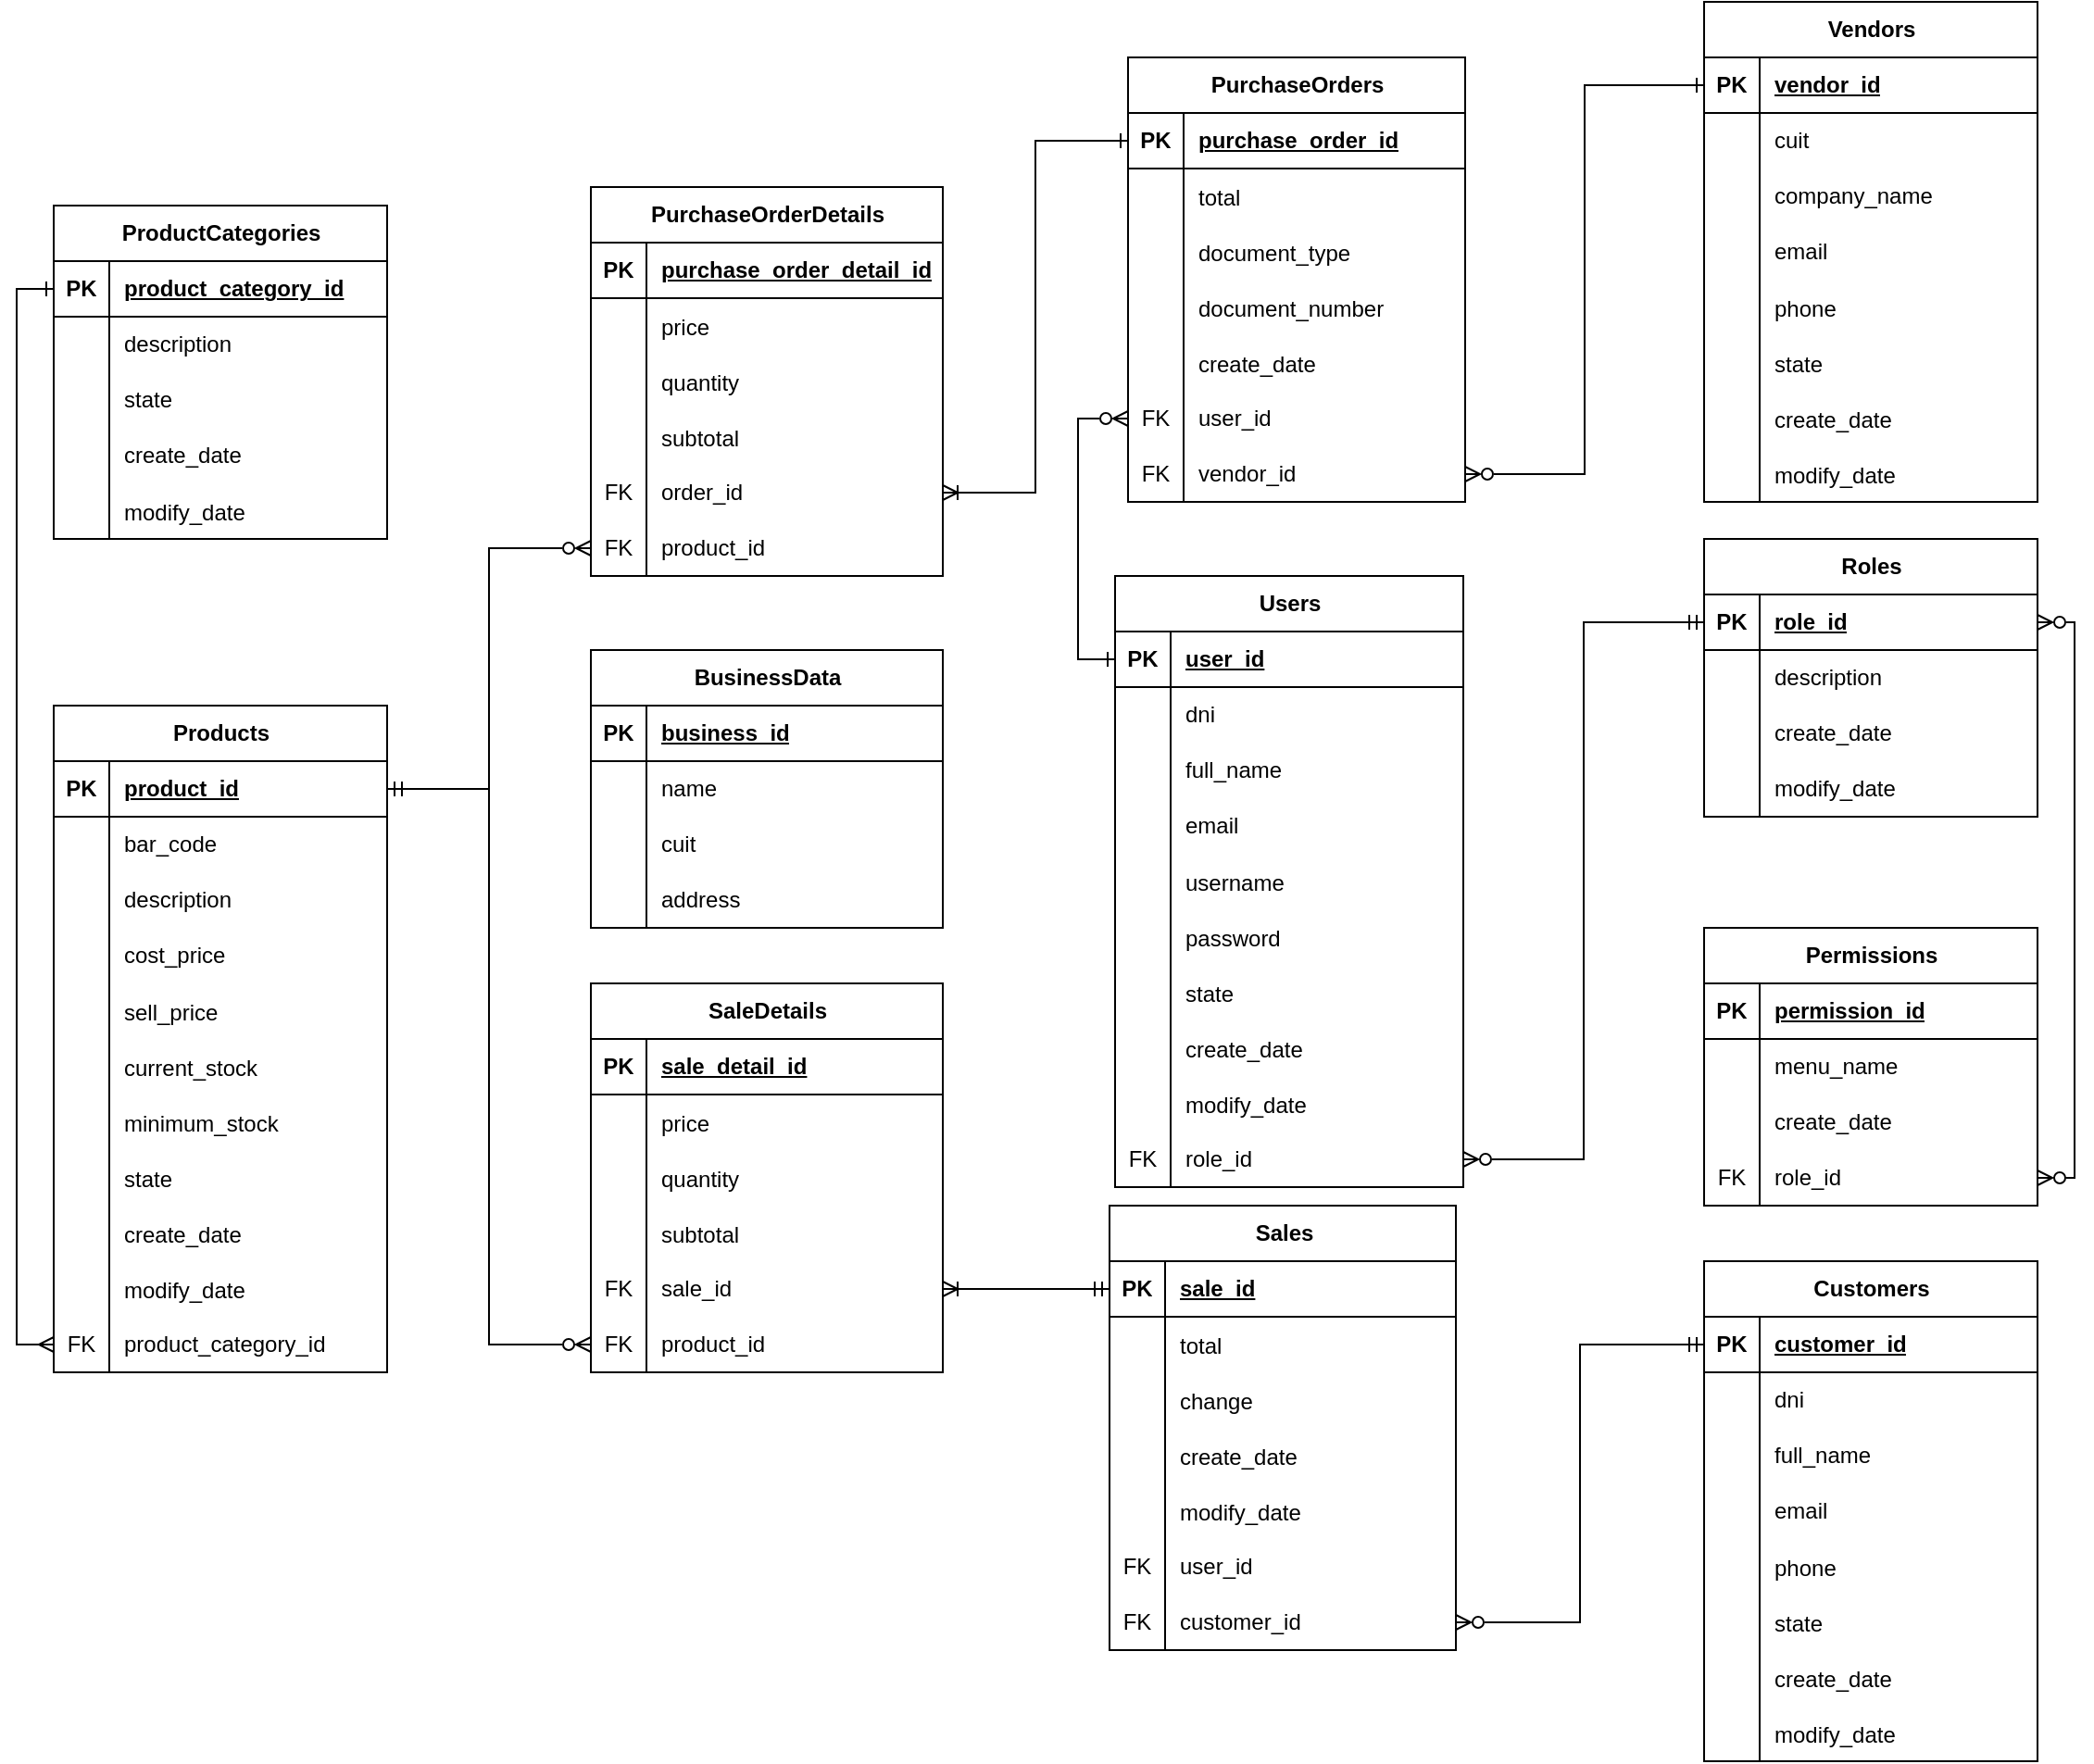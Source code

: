 <mxfile version="24.7.8">
  <diagram id="ltaK0DzRlgOAugQPYf1_" name="Página-1">
    <mxGraphModel dx="989" dy="577" grid="1" gridSize="10" guides="1" tooltips="1" connect="1" arrows="1" fold="1" page="1" pageScale="1" pageWidth="827" pageHeight="1169" math="0" shadow="0">
      <root>
        <mxCell id="0" />
        <mxCell id="1" parent="0" />
        <mxCell id="DCOxceZkiNmHN8MMc6Md-13" value="ProductCategories" style="shape=table;startSize=30;container=1;collapsible=1;childLayout=tableLayout;fixedRows=1;rowLines=0;fontStyle=1;align=center;resizeLast=1;html=1;" parent="1" vertex="1">
          <mxGeometry x="260" y="440" width="180" height="180" as="geometry">
            <mxRectangle x="260" y="480" width="100" height="30" as="alternateBounds" />
          </mxGeometry>
        </mxCell>
        <mxCell id="DCOxceZkiNmHN8MMc6Md-14" value="" style="shape=tableRow;horizontal=0;startSize=0;swimlaneHead=0;swimlaneBody=0;fillColor=none;collapsible=0;dropTarget=0;points=[[0,0.5],[1,0.5]];portConstraint=eastwest;top=0;left=0;right=0;bottom=1;" parent="DCOxceZkiNmHN8MMc6Md-13" vertex="1">
          <mxGeometry y="30" width="180" height="30" as="geometry" />
        </mxCell>
        <mxCell id="DCOxceZkiNmHN8MMc6Md-15" value="PK" style="shape=partialRectangle;connectable=0;fillColor=none;top=0;left=0;bottom=0;right=0;fontStyle=1;overflow=hidden;whiteSpace=wrap;html=1;" parent="DCOxceZkiNmHN8MMc6Md-14" vertex="1">
          <mxGeometry width="30" height="30" as="geometry">
            <mxRectangle width="30" height="30" as="alternateBounds" />
          </mxGeometry>
        </mxCell>
        <mxCell id="DCOxceZkiNmHN8MMc6Md-16" value="product_category_id" style="shape=partialRectangle;connectable=0;fillColor=none;top=0;left=0;bottom=0;right=0;align=left;spacingLeft=6;fontStyle=5;overflow=hidden;whiteSpace=wrap;html=1;" parent="DCOxceZkiNmHN8MMc6Md-14" vertex="1">
          <mxGeometry x="30" width="150" height="30" as="geometry">
            <mxRectangle width="150" height="30" as="alternateBounds" />
          </mxGeometry>
        </mxCell>
        <mxCell id="DCOxceZkiNmHN8MMc6Md-17" value="" style="shape=tableRow;horizontal=0;startSize=0;swimlaneHead=0;swimlaneBody=0;fillColor=none;collapsible=0;dropTarget=0;points=[[0,0.5],[1,0.5]];portConstraint=eastwest;top=0;left=0;right=0;bottom=0;" parent="DCOxceZkiNmHN8MMc6Md-13" vertex="1">
          <mxGeometry y="60" width="180" height="30" as="geometry" />
        </mxCell>
        <mxCell id="DCOxceZkiNmHN8MMc6Md-18" value="" style="shape=partialRectangle;connectable=0;fillColor=none;top=0;left=0;bottom=0;right=0;editable=1;overflow=hidden;whiteSpace=wrap;html=1;" parent="DCOxceZkiNmHN8MMc6Md-17" vertex="1">
          <mxGeometry width="30" height="30" as="geometry">
            <mxRectangle width="30" height="30" as="alternateBounds" />
          </mxGeometry>
        </mxCell>
        <mxCell id="DCOxceZkiNmHN8MMc6Md-19" value="description" style="shape=partialRectangle;connectable=0;fillColor=none;top=0;left=0;bottom=0;right=0;align=left;spacingLeft=6;overflow=hidden;whiteSpace=wrap;html=1;" parent="DCOxceZkiNmHN8MMc6Md-17" vertex="1">
          <mxGeometry x="30" width="150" height="30" as="geometry">
            <mxRectangle width="150" height="30" as="alternateBounds" />
          </mxGeometry>
        </mxCell>
        <mxCell id="DCOxceZkiNmHN8MMc6Md-20" value="" style="shape=tableRow;horizontal=0;startSize=0;swimlaneHead=0;swimlaneBody=0;fillColor=none;collapsible=0;dropTarget=0;points=[[0,0.5],[1,0.5]];portConstraint=eastwest;top=0;left=0;right=0;bottom=0;" parent="DCOxceZkiNmHN8MMc6Md-13" vertex="1">
          <mxGeometry y="90" width="180" height="30" as="geometry" />
        </mxCell>
        <mxCell id="DCOxceZkiNmHN8MMc6Md-21" value="" style="shape=partialRectangle;connectable=0;fillColor=none;top=0;left=0;bottom=0;right=0;editable=1;overflow=hidden;whiteSpace=wrap;html=1;" parent="DCOxceZkiNmHN8MMc6Md-20" vertex="1">
          <mxGeometry width="30" height="30" as="geometry">
            <mxRectangle width="30" height="30" as="alternateBounds" />
          </mxGeometry>
        </mxCell>
        <mxCell id="DCOxceZkiNmHN8MMc6Md-22" value="state" style="shape=partialRectangle;connectable=0;fillColor=none;top=0;left=0;bottom=0;right=0;align=left;spacingLeft=6;overflow=hidden;whiteSpace=wrap;html=1;" parent="DCOxceZkiNmHN8MMc6Md-20" vertex="1">
          <mxGeometry x="30" width="150" height="30" as="geometry">
            <mxRectangle width="150" height="30" as="alternateBounds" />
          </mxGeometry>
        </mxCell>
        <mxCell id="DCOxceZkiNmHN8MMc6Md-23" value="" style="shape=tableRow;horizontal=0;startSize=0;swimlaneHead=0;swimlaneBody=0;fillColor=none;collapsible=0;dropTarget=0;points=[[0,0.5],[1,0.5]];portConstraint=eastwest;top=0;left=0;right=0;bottom=0;" parent="DCOxceZkiNmHN8MMc6Md-13" vertex="1">
          <mxGeometry y="120" width="180" height="30" as="geometry" />
        </mxCell>
        <mxCell id="DCOxceZkiNmHN8MMc6Md-24" value="" style="shape=partialRectangle;connectable=0;fillColor=none;top=0;left=0;bottom=0;right=0;editable=1;overflow=hidden;whiteSpace=wrap;html=1;" parent="DCOxceZkiNmHN8MMc6Md-23" vertex="1">
          <mxGeometry width="30" height="30" as="geometry">
            <mxRectangle width="30" height="30" as="alternateBounds" />
          </mxGeometry>
        </mxCell>
        <mxCell id="DCOxceZkiNmHN8MMc6Md-25" value="create_date" style="shape=partialRectangle;connectable=0;fillColor=none;top=0;left=0;bottom=0;right=0;align=left;spacingLeft=6;overflow=hidden;whiteSpace=wrap;html=1;" parent="DCOxceZkiNmHN8MMc6Md-23" vertex="1">
          <mxGeometry x="30" width="150" height="30" as="geometry">
            <mxRectangle width="150" height="30" as="alternateBounds" />
          </mxGeometry>
        </mxCell>
        <mxCell id="DCOxceZkiNmHN8MMc6Md-42" value="" style="shape=tableRow;horizontal=0;startSize=0;swimlaneHead=0;swimlaneBody=0;fillColor=none;collapsible=0;dropTarget=0;points=[[0,0.5],[1,0.5]];portConstraint=eastwest;top=0;left=0;right=0;bottom=0;" parent="DCOxceZkiNmHN8MMc6Md-13" vertex="1">
          <mxGeometry y="150" width="180" height="30" as="geometry" />
        </mxCell>
        <mxCell id="DCOxceZkiNmHN8MMc6Md-43" value="" style="shape=partialRectangle;connectable=0;fillColor=none;top=0;left=0;bottom=0;right=0;editable=1;overflow=hidden;" parent="DCOxceZkiNmHN8MMc6Md-42" vertex="1">
          <mxGeometry width="30" height="30" as="geometry">
            <mxRectangle width="30" height="30" as="alternateBounds" />
          </mxGeometry>
        </mxCell>
        <mxCell id="DCOxceZkiNmHN8MMc6Md-44" value="modify_date" style="shape=partialRectangle;connectable=0;fillColor=none;top=0;left=0;bottom=0;right=0;align=left;spacingLeft=6;overflow=hidden;" parent="DCOxceZkiNmHN8MMc6Md-42" vertex="1">
          <mxGeometry x="30" width="150" height="30" as="geometry">
            <mxRectangle width="150" height="30" as="alternateBounds" />
          </mxGeometry>
        </mxCell>
        <mxCell id="DCOxceZkiNmHN8MMc6Md-45" value="Products" style="shape=table;startSize=30;container=1;collapsible=1;childLayout=tableLayout;fixedRows=1;rowLines=0;fontStyle=1;align=center;resizeLast=1;html=1;" parent="1" vertex="1">
          <mxGeometry x="260" y="710" width="180" height="360" as="geometry">
            <mxRectangle x="260" y="480" width="100" height="30" as="alternateBounds" />
          </mxGeometry>
        </mxCell>
        <mxCell id="DCOxceZkiNmHN8MMc6Md-46" value="" style="shape=tableRow;horizontal=0;startSize=0;swimlaneHead=0;swimlaneBody=0;fillColor=none;collapsible=0;dropTarget=0;points=[[0,0.5],[1,0.5]];portConstraint=eastwest;top=0;left=0;right=0;bottom=1;" parent="DCOxceZkiNmHN8MMc6Md-45" vertex="1">
          <mxGeometry y="30" width="180" height="30" as="geometry" />
        </mxCell>
        <mxCell id="DCOxceZkiNmHN8MMc6Md-47" value="PK" style="shape=partialRectangle;connectable=0;fillColor=none;top=0;left=0;bottom=0;right=0;fontStyle=1;overflow=hidden;whiteSpace=wrap;html=1;" parent="DCOxceZkiNmHN8MMc6Md-46" vertex="1">
          <mxGeometry width="30" height="30" as="geometry">
            <mxRectangle width="30" height="30" as="alternateBounds" />
          </mxGeometry>
        </mxCell>
        <mxCell id="DCOxceZkiNmHN8MMc6Md-48" value="product_id" style="shape=partialRectangle;connectable=0;fillColor=none;top=0;left=0;bottom=0;right=0;align=left;spacingLeft=6;fontStyle=5;overflow=hidden;whiteSpace=wrap;html=1;" parent="DCOxceZkiNmHN8MMc6Md-46" vertex="1">
          <mxGeometry x="30" width="150" height="30" as="geometry">
            <mxRectangle width="150" height="30" as="alternateBounds" />
          </mxGeometry>
        </mxCell>
        <mxCell id="DCOxceZkiNmHN8MMc6Md-49" value="" style="shape=tableRow;horizontal=0;startSize=0;swimlaneHead=0;swimlaneBody=0;fillColor=none;collapsible=0;dropTarget=0;points=[[0,0.5],[1,0.5]];portConstraint=eastwest;top=0;left=0;right=0;bottom=0;" parent="DCOxceZkiNmHN8MMc6Md-45" vertex="1">
          <mxGeometry y="60" width="180" height="30" as="geometry" />
        </mxCell>
        <mxCell id="DCOxceZkiNmHN8MMc6Md-50" value="" style="shape=partialRectangle;connectable=0;fillColor=none;top=0;left=0;bottom=0;right=0;editable=1;overflow=hidden;whiteSpace=wrap;html=1;" parent="DCOxceZkiNmHN8MMc6Md-49" vertex="1">
          <mxGeometry width="30" height="30" as="geometry">
            <mxRectangle width="30" height="30" as="alternateBounds" />
          </mxGeometry>
        </mxCell>
        <mxCell id="DCOxceZkiNmHN8MMc6Md-51" value="bar_code" style="shape=partialRectangle;connectable=0;fillColor=none;top=0;left=0;bottom=0;right=0;align=left;spacingLeft=6;overflow=hidden;whiteSpace=wrap;html=1;" parent="DCOxceZkiNmHN8MMc6Md-49" vertex="1">
          <mxGeometry x="30" width="150" height="30" as="geometry">
            <mxRectangle width="150" height="30" as="alternateBounds" />
          </mxGeometry>
        </mxCell>
        <mxCell id="DCOxceZkiNmHN8MMc6Md-52" value="" style="shape=tableRow;horizontal=0;startSize=0;swimlaneHead=0;swimlaneBody=0;fillColor=none;collapsible=0;dropTarget=0;points=[[0,0.5],[1,0.5]];portConstraint=eastwest;top=0;left=0;right=0;bottom=0;" parent="DCOxceZkiNmHN8MMc6Md-45" vertex="1">
          <mxGeometry y="90" width="180" height="30" as="geometry" />
        </mxCell>
        <mxCell id="DCOxceZkiNmHN8MMc6Md-53" value="" style="shape=partialRectangle;connectable=0;fillColor=none;top=0;left=0;bottom=0;right=0;editable=1;overflow=hidden;whiteSpace=wrap;html=1;" parent="DCOxceZkiNmHN8MMc6Md-52" vertex="1">
          <mxGeometry width="30" height="30" as="geometry">
            <mxRectangle width="30" height="30" as="alternateBounds" />
          </mxGeometry>
        </mxCell>
        <mxCell id="DCOxceZkiNmHN8MMc6Md-54" value="description" style="shape=partialRectangle;connectable=0;fillColor=none;top=0;left=0;bottom=0;right=0;align=left;spacingLeft=6;overflow=hidden;whiteSpace=wrap;html=1;" parent="DCOxceZkiNmHN8MMc6Md-52" vertex="1">
          <mxGeometry x="30" width="150" height="30" as="geometry">
            <mxRectangle width="150" height="30" as="alternateBounds" />
          </mxGeometry>
        </mxCell>
        <mxCell id="DCOxceZkiNmHN8MMc6Md-55" value="" style="shape=tableRow;horizontal=0;startSize=0;swimlaneHead=0;swimlaneBody=0;fillColor=none;collapsible=0;dropTarget=0;points=[[0,0.5],[1,0.5]];portConstraint=eastwest;top=0;left=0;right=0;bottom=0;" parent="DCOxceZkiNmHN8MMc6Md-45" vertex="1">
          <mxGeometry y="120" width="180" height="30" as="geometry" />
        </mxCell>
        <mxCell id="DCOxceZkiNmHN8MMc6Md-56" value="" style="shape=partialRectangle;connectable=0;fillColor=none;top=0;left=0;bottom=0;right=0;editable=1;overflow=hidden;whiteSpace=wrap;html=1;" parent="DCOxceZkiNmHN8MMc6Md-55" vertex="1">
          <mxGeometry width="30" height="30" as="geometry">
            <mxRectangle width="30" height="30" as="alternateBounds" />
          </mxGeometry>
        </mxCell>
        <mxCell id="DCOxceZkiNmHN8MMc6Md-57" value="cost_price" style="shape=partialRectangle;connectable=0;fillColor=none;top=0;left=0;bottom=0;right=0;align=left;spacingLeft=6;overflow=hidden;whiteSpace=wrap;html=1;" parent="DCOxceZkiNmHN8MMc6Md-55" vertex="1">
          <mxGeometry x="30" width="150" height="30" as="geometry">
            <mxRectangle width="150" height="30" as="alternateBounds" />
          </mxGeometry>
        </mxCell>
        <mxCell id="DCOxceZkiNmHN8MMc6Md-58" value="" style="shape=tableRow;horizontal=0;startSize=0;swimlaneHead=0;swimlaneBody=0;fillColor=none;collapsible=0;dropTarget=0;points=[[0,0.5],[1,0.5]];portConstraint=eastwest;top=0;left=0;right=0;bottom=0;" parent="DCOxceZkiNmHN8MMc6Md-45" vertex="1">
          <mxGeometry y="150" width="180" height="30" as="geometry" />
        </mxCell>
        <mxCell id="DCOxceZkiNmHN8MMc6Md-59" value="" style="shape=partialRectangle;connectable=0;fillColor=none;top=0;left=0;bottom=0;right=0;editable=1;overflow=hidden;" parent="DCOxceZkiNmHN8MMc6Md-58" vertex="1">
          <mxGeometry width="30" height="30" as="geometry">
            <mxRectangle width="30" height="30" as="alternateBounds" />
          </mxGeometry>
        </mxCell>
        <mxCell id="DCOxceZkiNmHN8MMc6Md-60" value="sell_price" style="shape=partialRectangle;connectable=0;fillColor=none;top=0;left=0;bottom=0;right=0;align=left;spacingLeft=6;overflow=hidden;" parent="DCOxceZkiNmHN8MMc6Md-58" vertex="1">
          <mxGeometry x="30" width="150" height="30" as="geometry">
            <mxRectangle width="150" height="30" as="alternateBounds" />
          </mxGeometry>
        </mxCell>
        <mxCell id="DCOxceZkiNmHN8MMc6Md-315" value="" style="shape=tableRow;horizontal=0;startSize=0;swimlaneHead=0;swimlaneBody=0;fillColor=none;collapsible=0;dropTarget=0;points=[[0,0.5],[1,0.5]];portConstraint=eastwest;top=0;left=0;right=0;bottom=0;" parent="DCOxceZkiNmHN8MMc6Md-45" vertex="1">
          <mxGeometry y="180" width="180" height="30" as="geometry" />
        </mxCell>
        <mxCell id="DCOxceZkiNmHN8MMc6Md-316" value="" style="shape=partialRectangle;connectable=0;fillColor=none;top=0;left=0;bottom=0;right=0;editable=1;overflow=hidden;" parent="DCOxceZkiNmHN8MMc6Md-315" vertex="1">
          <mxGeometry width="30" height="30" as="geometry">
            <mxRectangle width="30" height="30" as="alternateBounds" />
          </mxGeometry>
        </mxCell>
        <mxCell id="DCOxceZkiNmHN8MMc6Md-317" value="current_stock" style="shape=partialRectangle;connectable=0;fillColor=none;top=0;left=0;bottom=0;right=0;align=left;spacingLeft=6;overflow=hidden;" parent="DCOxceZkiNmHN8MMc6Md-315" vertex="1">
          <mxGeometry x="30" width="150" height="30" as="geometry">
            <mxRectangle width="150" height="30" as="alternateBounds" />
          </mxGeometry>
        </mxCell>
        <mxCell id="DCOxceZkiNmHN8MMc6Md-312" value="" style="shape=tableRow;horizontal=0;startSize=0;swimlaneHead=0;swimlaneBody=0;fillColor=none;collapsible=0;dropTarget=0;points=[[0,0.5],[1,0.5]];portConstraint=eastwest;top=0;left=0;right=0;bottom=0;" parent="DCOxceZkiNmHN8MMc6Md-45" vertex="1">
          <mxGeometry y="210" width="180" height="30" as="geometry" />
        </mxCell>
        <mxCell id="DCOxceZkiNmHN8MMc6Md-313" value="" style="shape=partialRectangle;connectable=0;fillColor=none;top=0;left=0;bottom=0;right=0;editable=1;overflow=hidden;" parent="DCOxceZkiNmHN8MMc6Md-312" vertex="1">
          <mxGeometry width="30" height="30" as="geometry">
            <mxRectangle width="30" height="30" as="alternateBounds" />
          </mxGeometry>
        </mxCell>
        <mxCell id="DCOxceZkiNmHN8MMc6Md-314" value="minimum_stock" style="shape=partialRectangle;connectable=0;fillColor=none;top=0;left=0;bottom=0;right=0;align=left;spacingLeft=6;overflow=hidden;" parent="DCOxceZkiNmHN8MMc6Md-312" vertex="1">
          <mxGeometry x="30" width="150" height="30" as="geometry">
            <mxRectangle width="150" height="30" as="alternateBounds" />
          </mxGeometry>
        </mxCell>
        <mxCell id="DCOxceZkiNmHN8MMc6Md-61" value="" style="shape=tableRow;horizontal=0;startSize=0;swimlaneHead=0;swimlaneBody=0;fillColor=none;collapsible=0;dropTarget=0;points=[[0,0.5],[1,0.5]];portConstraint=eastwest;top=0;left=0;right=0;bottom=0;" parent="DCOxceZkiNmHN8MMc6Md-45" vertex="1">
          <mxGeometry y="240" width="180" height="30" as="geometry" />
        </mxCell>
        <mxCell id="DCOxceZkiNmHN8MMc6Md-62" value="" style="shape=partialRectangle;connectable=0;fillColor=none;top=0;left=0;bottom=0;right=0;editable=1;overflow=hidden;" parent="DCOxceZkiNmHN8MMc6Md-61" vertex="1">
          <mxGeometry width="30" height="30" as="geometry">
            <mxRectangle width="30" height="30" as="alternateBounds" />
          </mxGeometry>
        </mxCell>
        <mxCell id="DCOxceZkiNmHN8MMc6Md-63" value="state" style="shape=partialRectangle;connectable=0;fillColor=none;top=0;left=0;bottom=0;right=0;align=left;spacingLeft=6;overflow=hidden;" parent="DCOxceZkiNmHN8MMc6Md-61" vertex="1">
          <mxGeometry x="30" width="150" height="30" as="geometry">
            <mxRectangle width="150" height="30" as="alternateBounds" />
          </mxGeometry>
        </mxCell>
        <mxCell id="DCOxceZkiNmHN8MMc6Md-71" value="" style="shape=tableRow;horizontal=0;startSize=0;swimlaneHead=0;swimlaneBody=0;fillColor=none;collapsible=0;dropTarget=0;points=[[0,0.5],[1,0.5]];portConstraint=eastwest;top=0;left=0;right=0;bottom=0;" parent="DCOxceZkiNmHN8MMc6Md-45" vertex="1">
          <mxGeometry y="270" width="180" height="30" as="geometry" />
        </mxCell>
        <mxCell id="DCOxceZkiNmHN8MMc6Md-72" value="" style="shape=partialRectangle;connectable=0;fillColor=none;top=0;left=0;bottom=0;right=0;editable=1;overflow=hidden;" parent="DCOxceZkiNmHN8MMc6Md-71" vertex="1">
          <mxGeometry width="30" height="30" as="geometry">
            <mxRectangle width="30" height="30" as="alternateBounds" />
          </mxGeometry>
        </mxCell>
        <mxCell id="DCOxceZkiNmHN8MMc6Md-73" value="create_date" style="shape=partialRectangle;connectable=0;fillColor=none;top=0;left=0;bottom=0;right=0;align=left;spacingLeft=6;overflow=hidden;" parent="DCOxceZkiNmHN8MMc6Md-71" vertex="1">
          <mxGeometry x="30" width="150" height="30" as="geometry">
            <mxRectangle width="150" height="30" as="alternateBounds" />
          </mxGeometry>
        </mxCell>
        <mxCell id="DCOxceZkiNmHN8MMc6Md-74" value="" style="shape=tableRow;horizontal=0;startSize=0;swimlaneHead=0;swimlaneBody=0;fillColor=none;collapsible=0;dropTarget=0;points=[[0,0.5],[1,0.5]];portConstraint=eastwest;top=0;left=0;right=0;bottom=0;" parent="DCOxceZkiNmHN8MMc6Md-45" vertex="1">
          <mxGeometry y="300" width="180" height="30" as="geometry" />
        </mxCell>
        <mxCell id="DCOxceZkiNmHN8MMc6Md-75" value="" style="shape=partialRectangle;connectable=0;fillColor=none;top=0;left=0;bottom=0;right=0;editable=1;overflow=hidden;" parent="DCOxceZkiNmHN8MMc6Md-74" vertex="1">
          <mxGeometry width="30" height="30" as="geometry">
            <mxRectangle width="30" height="30" as="alternateBounds" />
          </mxGeometry>
        </mxCell>
        <mxCell id="DCOxceZkiNmHN8MMc6Md-76" value="modify_date" style="shape=partialRectangle;connectable=0;fillColor=none;top=0;left=0;bottom=0;right=0;align=left;spacingLeft=6;overflow=hidden;" parent="DCOxceZkiNmHN8MMc6Md-74" vertex="1">
          <mxGeometry x="30" width="150" height="30" as="geometry">
            <mxRectangle width="150" height="30" as="alternateBounds" />
          </mxGeometry>
        </mxCell>
        <mxCell id="DCOxceZkiNmHN8MMc6Md-80" value="" style="shape=tableRow;horizontal=0;startSize=0;swimlaneHead=0;swimlaneBody=0;fillColor=none;collapsible=0;dropTarget=0;points=[[0,0.5],[1,0.5]];portConstraint=eastwest;top=0;left=0;right=0;bottom=0;" parent="DCOxceZkiNmHN8MMc6Md-45" vertex="1">
          <mxGeometry y="330" width="180" height="30" as="geometry" />
        </mxCell>
        <mxCell id="DCOxceZkiNmHN8MMc6Md-81" value="FK" style="shape=partialRectangle;connectable=0;fillColor=none;top=0;left=0;bottom=0;right=0;fontStyle=0;overflow=hidden;whiteSpace=wrap;html=1;" parent="DCOxceZkiNmHN8MMc6Md-80" vertex="1">
          <mxGeometry width="30" height="30" as="geometry">
            <mxRectangle width="30" height="30" as="alternateBounds" />
          </mxGeometry>
        </mxCell>
        <mxCell id="DCOxceZkiNmHN8MMc6Md-82" value="product_category_id" style="shape=partialRectangle;connectable=0;fillColor=none;top=0;left=0;bottom=0;right=0;align=left;spacingLeft=6;fontStyle=0;overflow=hidden;whiteSpace=wrap;html=1;" parent="DCOxceZkiNmHN8MMc6Md-80" vertex="1">
          <mxGeometry x="30" width="150" height="30" as="geometry">
            <mxRectangle width="150" height="30" as="alternateBounds" />
          </mxGeometry>
        </mxCell>
        <mxCell id="DCOxceZkiNmHN8MMc6Md-83" value="PurchaseOrderDetails" style="shape=table;startSize=30;container=1;collapsible=1;childLayout=tableLayout;fixedRows=1;rowLines=0;fontStyle=1;align=center;resizeLast=1;html=1;" parent="1" vertex="1">
          <mxGeometry x="550" y="430" width="190" height="210" as="geometry">
            <mxRectangle x="260" y="480" width="100" height="30" as="alternateBounds" />
          </mxGeometry>
        </mxCell>
        <mxCell id="DCOxceZkiNmHN8MMc6Md-84" value="" style="shape=tableRow;horizontal=0;startSize=0;swimlaneHead=0;swimlaneBody=0;fillColor=none;collapsible=0;dropTarget=0;points=[[0,0.5],[1,0.5]];portConstraint=eastwest;top=0;left=0;right=0;bottom=1;" parent="DCOxceZkiNmHN8MMc6Md-83" vertex="1">
          <mxGeometry y="30" width="190" height="30" as="geometry" />
        </mxCell>
        <mxCell id="DCOxceZkiNmHN8MMc6Md-85" value="PK" style="shape=partialRectangle;connectable=0;fillColor=none;top=0;left=0;bottom=0;right=0;fontStyle=1;overflow=hidden;whiteSpace=wrap;html=1;" parent="DCOxceZkiNmHN8MMc6Md-84" vertex="1">
          <mxGeometry width="30" height="30" as="geometry">
            <mxRectangle width="30" height="30" as="alternateBounds" />
          </mxGeometry>
        </mxCell>
        <mxCell id="DCOxceZkiNmHN8MMc6Md-86" value="purchase_order_detail_id" style="shape=partialRectangle;connectable=0;fillColor=none;top=0;left=0;bottom=0;right=0;align=left;spacingLeft=6;fontStyle=5;overflow=hidden;whiteSpace=wrap;html=1;" parent="DCOxceZkiNmHN8MMc6Md-84" vertex="1">
          <mxGeometry x="30" width="160" height="30" as="geometry">
            <mxRectangle width="160" height="30" as="alternateBounds" />
          </mxGeometry>
        </mxCell>
        <mxCell id="DCOxceZkiNmHN8MMc6Md-114" value="" style="shape=tableRow;horizontal=0;startSize=0;swimlaneHead=0;swimlaneBody=0;fillColor=none;collapsible=0;dropTarget=0;points=[[0,0.5],[1,0.5]];portConstraint=eastwest;top=0;left=0;right=0;bottom=0;" parent="DCOxceZkiNmHN8MMc6Md-83" vertex="1">
          <mxGeometry y="60" width="190" height="30" as="geometry" />
        </mxCell>
        <mxCell id="DCOxceZkiNmHN8MMc6Md-115" value="" style="shape=partialRectangle;connectable=0;fillColor=none;top=0;left=0;bottom=0;right=0;editable=1;overflow=hidden;" parent="DCOxceZkiNmHN8MMc6Md-114" vertex="1">
          <mxGeometry width="30" height="30" as="geometry">
            <mxRectangle width="30" height="30" as="alternateBounds" />
          </mxGeometry>
        </mxCell>
        <mxCell id="DCOxceZkiNmHN8MMc6Md-116" value="price" style="shape=partialRectangle;connectable=0;fillColor=none;top=0;left=0;bottom=0;right=0;align=left;spacingLeft=6;overflow=hidden;" parent="DCOxceZkiNmHN8MMc6Md-114" vertex="1">
          <mxGeometry x="30" width="160" height="30" as="geometry">
            <mxRectangle width="160" height="30" as="alternateBounds" />
          </mxGeometry>
        </mxCell>
        <mxCell id="DCOxceZkiNmHN8MMc6Md-117" value="" style="shape=tableRow;horizontal=0;startSize=0;swimlaneHead=0;swimlaneBody=0;fillColor=none;collapsible=0;dropTarget=0;points=[[0,0.5],[1,0.5]];portConstraint=eastwest;top=0;left=0;right=0;bottom=0;" parent="DCOxceZkiNmHN8MMc6Md-83" vertex="1">
          <mxGeometry y="90" width="190" height="30" as="geometry" />
        </mxCell>
        <mxCell id="DCOxceZkiNmHN8MMc6Md-118" value="" style="shape=partialRectangle;connectable=0;fillColor=none;top=0;left=0;bottom=0;right=0;editable=1;overflow=hidden;" parent="DCOxceZkiNmHN8MMc6Md-117" vertex="1">
          <mxGeometry width="30" height="30" as="geometry">
            <mxRectangle width="30" height="30" as="alternateBounds" />
          </mxGeometry>
        </mxCell>
        <mxCell id="DCOxceZkiNmHN8MMc6Md-119" value="quantity" style="shape=partialRectangle;connectable=0;fillColor=none;top=0;left=0;bottom=0;right=0;align=left;spacingLeft=6;overflow=hidden;" parent="DCOxceZkiNmHN8MMc6Md-117" vertex="1">
          <mxGeometry x="30" width="160" height="30" as="geometry">
            <mxRectangle width="160" height="30" as="alternateBounds" />
          </mxGeometry>
        </mxCell>
        <mxCell id="DCOxceZkiNmHN8MMc6Md-120" value="" style="shape=tableRow;horizontal=0;startSize=0;swimlaneHead=0;swimlaneBody=0;fillColor=none;collapsible=0;dropTarget=0;points=[[0,0.5],[1,0.5]];portConstraint=eastwest;top=0;left=0;right=0;bottom=0;" parent="DCOxceZkiNmHN8MMc6Md-83" vertex="1">
          <mxGeometry y="120" width="190" height="30" as="geometry" />
        </mxCell>
        <mxCell id="DCOxceZkiNmHN8MMc6Md-121" value="" style="shape=partialRectangle;connectable=0;fillColor=none;top=0;left=0;bottom=0;right=0;editable=1;overflow=hidden;" parent="DCOxceZkiNmHN8MMc6Md-120" vertex="1">
          <mxGeometry width="30" height="30" as="geometry">
            <mxRectangle width="30" height="30" as="alternateBounds" />
          </mxGeometry>
        </mxCell>
        <mxCell id="DCOxceZkiNmHN8MMc6Md-122" value="subtotal" style="shape=partialRectangle;connectable=0;fillColor=none;top=0;left=0;bottom=0;right=0;align=left;spacingLeft=6;overflow=hidden;" parent="DCOxceZkiNmHN8MMc6Md-120" vertex="1">
          <mxGeometry x="30" width="160" height="30" as="geometry">
            <mxRectangle width="160" height="30" as="alternateBounds" />
          </mxGeometry>
        </mxCell>
        <mxCell id="DCOxceZkiNmHN8MMc6Md-108" value="" style="shape=tableRow;horizontal=0;startSize=0;swimlaneHead=0;swimlaneBody=0;fillColor=none;collapsible=0;dropTarget=0;points=[[0,0.5],[1,0.5]];portConstraint=eastwest;top=0;left=0;right=0;bottom=0;" parent="DCOxceZkiNmHN8MMc6Md-83" vertex="1">
          <mxGeometry y="150" width="190" height="30" as="geometry" />
        </mxCell>
        <mxCell id="DCOxceZkiNmHN8MMc6Md-109" value="FK" style="shape=partialRectangle;connectable=0;fillColor=none;top=0;left=0;bottom=0;right=0;fontStyle=0;overflow=hidden;whiteSpace=wrap;html=1;" parent="DCOxceZkiNmHN8MMc6Md-108" vertex="1">
          <mxGeometry width="30" height="30" as="geometry">
            <mxRectangle width="30" height="30" as="alternateBounds" />
          </mxGeometry>
        </mxCell>
        <mxCell id="DCOxceZkiNmHN8MMc6Md-110" value="order_id" style="shape=partialRectangle;connectable=0;fillColor=none;top=0;left=0;bottom=0;right=0;align=left;spacingLeft=6;fontStyle=0;overflow=hidden;whiteSpace=wrap;html=1;" parent="DCOxceZkiNmHN8MMc6Md-108" vertex="1">
          <mxGeometry x="30" width="160" height="30" as="geometry">
            <mxRectangle width="160" height="30" as="alternateBounds" />
          </mxGeometry>
        </mxCell>
        <mxCell id="DCOxceZkiNmHN8MMc6Md-111" value="" style="shape=tableRow;horizontal=0;startSize=0;swimlaneHead=0;swimlaneBody=0;fillColor=none;collapsible=0;dropTarget=0;points=[[0,0.5],[1,0.5]];portConstraint=eastwest;top=0;left=0;right=0;bottom=0;" parent="DCOxceZkiNmHN8MMc6Md-83" vertex="1">
          <mxGeometry y="180" width="190" height="30" as="geometry" />
        </mxCell>
        <mxCell id="DCOxceZkiNmHN8MMc6Md-112" value="FK" style="shape=partialRectangle;connectable=0;fillColor=none;top=0;left=0;bottom=0;right=0;fontStyle=0;overflow=hidden;whiteSpace=wrap;html=1;" parent="DCOxceZkiNmHN8MMc6Md-111" vertex="1">
          <mxGeometry width="30" height="30" as="geometry">
            <mxRectangle width="30" height="30" as="alternateBounds" />
          </mxGeometry>
        </mxCell>
        <mxCell id="DCOxceZkiNmHN8MMc6Md-113" value="product_id" style="shape=partialRectangle;connectable=0;fillColor=none;top=0;left=0;bottom=0;right=0;align=left;spacingLeft=6;fontStyle=0;overflow=hidden;whiteSpace=wrap;html=1;" parent="DCOxceZkiNmHN8MMc6Md-111" vertex="1">
          <mxGeometry x="30" width="160" height="30" as="geometry">
            <mxRectangle width="160" height="30" as="alternateBounds" />
          </mxGeometry>
        </mxCell>
        <mxCell id="DCOxceZkiNmHN8MMc6Md-126" value="SaleDetails" style="shape=table;startSize=30;container=1;collapsible=1;childLayout=tableLayout;fixedRows=1;rowLines=0;fontStyle=1;align=center;resizeLast=1;html=1;" parent="1" vertex="1">
          <mxGeometry x="550" y="860" width="190" height="210" as="geometry">
            <mxRectangle x="260" y="480" width="100" height="30" as="alternateBounds" />
          </mxGeometry>
        </mxCell>
        <mxCell id="DCOxceZkiNmHN8MMc6Md-127" value="" style="shape=tableRow;horizontal=0;startSize=0;swimlaneHead=0;swimlaneBody=0;fillColor=none;collapsible=0;dropTarget=0;points=[[0,0.5],[1,0.5]];portConstraint=eastwest;top=0;left=0;right=0;bottom=1;" parent="DCOxceZkiNmHN8MMc6Md-126" vertex="1">
          <mxGeometry y="30" width="190" height="30" as="geometry" />
        </mxCell>
        <mxCell id="DCOxceZkiNmHN8MMc6Md-128" value="PK" style="shape=partialRectangle;connectable=0;fillColor=none;top=0;left=0;bottom=0;right=0;fontStyle=1;overflow=hidden;whiteSpace=wrap;html=1;" parent="DCOxceZkiNmHN8MMc6Md-127" vertex="1">
          <mxGeometry width="30" height="30" as="geometry">
            <mxRectangle width="30" height="30" as="alternateBounds" />
          </mxGeometry>
        </mxCell>
        <mxCell id="DCOxceZkiNmHN8MMc6Md-129" value="sale_detail_id" style="shape=partialRectangle;connectable=0;fillColor=none;top=0;left=0;bottom=0;right=0;align=left;spacingLeft=6;fontStyle=5;overflow=hidden;whiteSpace=wrap;html=1;" parent="DCOxceZkiNmHN8MMc6Md-127" vertex="1">
          <mxGeometry x="30" width="160" height="30" as="geometry">
            <mxRectangle width="160" height="30" as="alternateBounds" />
          </mxGeometry>
        </mxCell>
        <mxCell id="DCOxceZkiNmHN8MMc6Md-130" value="" style="shape=tableRow;horizontal=0;startSize=0;swimlaneHead=0;swimlaneBody=0;fillColor=none;collapsible=0;dropTarget=0;points=[[0,0.5],[1,0.5]];portConstraint=eastwest;top=0;left=0;right=0;bottom=0;" parent="DCOxceZkiNmHN8MMc6Md-126" vertex="1">
          <mxGeometry y="60" width="190" height="30" as="geometry" />
        </mxCell>
        <mxCell id="DCOxceZkiNmHN8MMc6Md-131" value="" style="shape=partialRectangle;connectable=0;fillColor=none;top=0;left=0;bottom=0;right=0;editable=1;overflow=hidden;" parent="DCOxceZkiNmHN8MMc6Md-130" vertex="1">
          <mxGeometry width="30" height="30" as="geometry">
            <mxRectangle width="30" height="30" as="alternateBounds" />
          </mxGeometry>
        </mxCell>
        <mxCell id="DCOxceZkiNmHN8MMc6Md-132" value="price" style="shape=partialRectangle;connectable=0;fillColor=none;top=0;left=0;bottom=0;right=0;align=left;spacingLeft=6;overflow=hidden;" parent="DCOxceZkiNmHN8MMc6Md-130" vertex="1">
          <mxGeometry x="30" width="160" height="30" as="geometry">
            <mxRectangle width="160" height="30" as="alternateBounds" />
          </mxGeometry>
        </mxCell>
        <mxCell id="DCOxceZkiNmHN8MMc6Md-133" value="" style="shape=tableRow;horizontal=0;startSize=0;swimlaneHead=0;swimlaneBody=0;fillColor=none;collapsible=0;dropTarget=0;points=[[0,0.5],[1,0.5]];portConstraint=eastwest;top=0;left=0;right=0;bottom=0;" parent="DCOxceZkiNmHN8MMc6Md-126" vertex="1">
          <mxGeometry y="90" width="190" height="30" as="geometry" />
        </mxCell>
        <mxCell id="DCOxceZkiNmHN8MMc6Md-134" value="" style="shape=partialRectangle;connectable=0;fillColor=none;top=0;left=0;bottom=0;right=0;editable=1;overflow=hidden;" parent="DCOxceZkiNmHN8MMc6Md-133" vertex="1">
          <mxGeometry width="30" height="30" as="geometry">
            <mxRectangle width="30" height="30" as="alternateBounds" />
          </mxGeometry>
        </mxCell>
        <mxCell id="DCOxceZkiNmHN8MMc6Md-135" value="quantity" style="shape=partialRectangle;connectable=0;fillColor=none;top=0;left=0;bottom=0;right=0;align=left;spacingLeft=6;overflow=hidden;" parent="DCOxceZkiNmHN8MMc6Md-133" vertex="1">
          <mxGeometry x="30" width="160" height="30" as="geometry">
            <mxRectangle width="160" height="30" as="alternateBounds" />
          </mxGeometry>
        </mxCell>
        <mxCell id="DCOxceZkiNmHN8MMc6Md-136" value="" style="shape=tableRow;horizontal=0;startSize=0;swimlaneHead=0;swimlaneBody=0;fillColor=none;collapsible=0;dropTarget=0;points=[[0,0.5],[1,0.5]];portConstraint=eastwest;top=0;left=0;right=0;bottom=0;" parent="DCOxceZkiNmHN8MMc6Md-126" vertex="1">
          <mxGeometry y="120" width="190" height="30" as="geometry" />
        </mxCell>
        <mxCell id="DCOxceZkiNmHN8MMc6Md-137" value="" style="shape=partialRectangle;connectable=0;fillColor=none;top=0;left=0;bottom=0;right=0;editable=1;overflow=hidden;" parent="DCOxceZkiNmHN8MMc6Md-136" vertex="1">
          <mxGeometry width="30" height="30" as="geometry">
            <mxRectangle width="30" height="30" as="alternateBounds" />
          </mxGeometry>
        </mxCell>
        <mxCell id="DCOxceZkiNmHN8MMc6Md-138" value="subtotal" style="shape=partialRectangle;connectable=0;fillColor=none;top=0;left=0;bottom=0;right=0;align=left;spacingLeft=6;overflow=hidden;" parent="DCOxceZkiNmHN8MMc6Md-136" vertex="1">
          <mxGeometry x="30" width="160" height="30" as="geometry">
            <mxRectangle width="160" height="30" as="alternateBounds" />
          </mxGeometry>
        </mxCell>
        <mxCell id="DCOxceZkiNmHN8MMc6Md-142" value="" style="shape=tableRow;horizontal=0;startSize=0;swimlaneHead=0;swimlaneBody=0;fillColor=none;collapsible=0;dropTarget=0;points=[[0,0.5],[1,0.5]];portConstraint=eastwest;top=0;left=0;right=0;bottom=0;" parent="DCOxceZkiNmHN8MMc6Md-126" vertex="1">
          <mxGeometry y="150" width="190" height="30" as="geometry" />
        </mxCell>
        <mxCell id="DCOxceZkiNmHN8MMc6Md-143" value="FK" style="shape=partialRectangle;connectable=0;fillColor=none;top=0;left=0;bottom=0;right=0;fontStyle=0;overflow=hidden;whiteSpace=wrap;html=1;" parent="DCOxceZkiNmHN8MMc6Md-142" vertex="1">
          <mxGeometry width="30" height="30" as="geometry">
            <mxRectangle width="30" height="30" as="alternateBounds" />
          </mxGeometry>
        </mxCell>
        <mxCell id="DCOxceZkiNmHN8MMc6Md-144" value="sale_id" style="shape=partialRectangle;connectable=0;fillColor=none;top=0;left=0;bottom=0;right=0;align=left;spacingLeft=6;fontStyle=0;overflow=hidden;whiteSpace=wrap;html=1;" parent="DCOxceZkiNmHN8MMc6Md-142" vertex="1">
          <mxGeometry x="30" width="160" height="30" as="geometry">
            <mxRectangle width="160" height="30" as="alternateBounds" />
          </mxGeometry>
        </mxCell>
        <mxCell id="DCOxceZkiNmHN8MMc6Md-145" value="" style="shape=tableRow;horizontal=0;startSize=0;swimlaneHead=0;swimlaneBody=0;fillColor=none;collapsible=0;dropTarget=0;points=[[0,0.5],[1,0.5]];portConstraint=eastwest;top=0;left=0;right=0;bottom=0;" parent="DCOxceZkiNmHN8MMc6Md-126" vertex="1">
          <mxGeometry y="180" width="190" height="30" as="geometry" />
        </mxCell>
        <mxCell id="DCOxceZkiNmHN8MMc6Md-146" value="FK" style="shape=partialRectangle;connectable=0;fillColor=none;top=0;left=0;bottom=0;right=0;fontStyle=0;overflow=hidden;whiteSpace=wrap;html=1;" parent="DCOxceZkiNmHN8MMc6Md-145" vertex="1">
          <mxGeometry width="30" height="30" as="geometry">
            <mxRectangle width="30" height="30" as="alternateBounds" />
          </mxGeometry>
        </mxCell>
        <mxCell id="DCOxceZkiNmHN8MMc6Md-147" value="product_id" style="shape=partialRectangle;connectable=0;fillColor=none;top=0;left=0;bottom=0;right=0;align=left;spacingLeft=6;fontStyle=0;overflow=hidden;whiteSpace=wrap;html=1;" parent="DCOxceZkiNmHN8MMc6Md-145" vertex="1">
          <mxGeometry x="30" width="160" height="30" as="geometry">
            <mxRectangle width="160" height="30" as="alternateBounds" />
          </mxGeometry>
        </mxCell>
        <mxCell id="DCOxceZkiNmHN8MMc6Md-148" value="PurchaseOrders" style="shape=table;startSize=30;container=1;collapsible=1;childLayout=tableLayout;fixedRows=1;rowLines=0;fontStyle=1;align=center;resizeLast=1;html=1;" parent="1" vertex="1">
          <mxGeometry x="840" y="360" width="182" height="240" as="geometry">
            <mxRectangle x="260" y="480" width="100" height="30" as="alternateBounds" />
          </mxGeometry>
        </mxCell>
        <mxCell id="DCOxceZkiNmHN8MMc6Md-149" value="" style="shape=tableRow;horizontal=0;startSize=0;swimlaneHead=0;swimlaneBody=0;fillColor=none;collapsible=0;dropTarget=0;points=[[0,0.5],[1,0.5]];portConstraint=eastwest;top=0;left=0;right=0;bottom=1;" parent="DCOxceZkiNmHN8MMc6Md-148" vertex="1">
          <mxGeometry y="30" width="182" height="30" as="geometry" />
        </mxCell>
        <mxCell id="DCOxceZkiNmHN8MMc6Md-150" value="PK" style="shape=partialRectangle;connectable=0;fillColor=none;top=0;left=0;bottom=0;right=0;fontStyle=1;overflow=hidden;whiteSpace=wrap;html=1;" parent="DCOxceZkiNmHN8MMc6Md-149" vertex="1">
          <mxGeometry width="30" height="30" as="geometry">
            <mxRectangle width="30" height="30" as="alternateBounds" />
          </mxGeometry>
        </mxCell>
        <mxCell id="DCOxceZkiNmHN8MMc6Md-151" value="purchase_order_id" style="shape=partialRectangle;connectable=0;fillColor=none;top=0;left=0;bottom=0;right=0;align=left;spacingLeft=6;fontStyle=5;overflow=hidden;whiteSpace=wrap;html=1;" parent="DCOxceZkiNmHN8MMc6Md-149" vertex="1">
          <mxGeometry x="30" width="152" height="30" as="geometry">
            <mxRectangle width="152" height="30" as="alternateBounds" />
          </mxGeometry>
        </mxCell>
        <mxCell id="DCOxceZkiNmHN8MMc6Md-152" value="" style="shape=tableRow;horizontal=0;startSize=0;swimlaneHead=0;swimlaneBody=0;fillColor=none;collapsible=0;dropTarget=0;points=[[0,0.5],[1,0.5]];portConstraint=eastwest;top=0;left=0;right=0;bottom=0;" parent="DCOxceZkiNmHN8MMc6Md-148" vertex="1">
          <mxGeometry y="60" width="182" height="30" as="geometry" />
        </mxCell>
        <mxCell id="DCOxceZkiNmHN8MMc6Md-153" value="" style="shape=partialRectangle;connectable=0;fillColor=none;top=0;left=0;bottom=0;right=0;editable=1;overflow=hidden;" parent="DCOxceZkiNmHN8MMc6Md-152" vertex="1">
          <mxGeometry width="30" height="30" as="geometry">
            <mxRectangle width="30" height="30" as="alternateBounds" />
          </mxGeometry>
        </mxCell>
        <mxCell id="DCOxceZkiNmHN8MMc6Md-154" value="total" style="shape=partialRectangle;connectable=0;fillColor=none;top=0;left=0;bottom=0;right=0;align=left;spacingLeft=6;overflow=hidden;" parent="DCOxceZkiNmHN8MMc6Md-152" vertex="1">
          <mxGeometry x="30" width="152" height="30" as="geometry">
            <mxRectangle width="152" height="30" as="alternateBounds" />
          </mxGeometry>
        </mxCell>
        <mxCell id="DCOxceZkiNmHN8MMc6Md-155" value="" style="shape=tableRow;horizontal=0;startSize=0;swimlaneHead=0;swimlaneBody=0;fillColor=none;collapsible=0;dropTarget=0;points=[[0,0.5],[1,0.5]];portConstraint=eastwest;top=0;left=0;right=0;bottom=0;" parent="DCOxceZkiNmHN8MMc6Md-148" vertex="1">
          <mxGeometry y="90" width="182" height="30" as="geometry" />
        </mxCell>
        <mxCell id="DCOxceZkiNmHN8MMc6Md-156" value="" style="shape=partialRectangle;connectable=0;fillColor=none;top=0;left=0;bottom=0;right=0;editable=1;overflow=hidden;" parent="DCOxceZkiNmHN8MMc6Md-155" vertex="1">
          <mxGeometry width="30" height="30" as="geometry">
            <mxRectangle width="30" height="30" as="alternateBounds" />
          </mxGeometry>
        </mxCell>
        <mxCell id="DCOxceZkiNmHN8MMc6Md-157" value="document_type" style="shape=partialRectangle;connectable=0;fillColor=none;top=0;left=0;bottom=0;right=0;align=left;spacingLeft=6;overflow=hidden;" parent="DCOxceZkiNmHN8MMc6Md-155" vertex="1">
          <mxGeometry x="30" width="152" height="30" as="geometry">
            <mxRectangle width="152" height="30" as="alternateBounds" />
          </mxGeometry>
        </mxCell>
        <mxCell id="DCOxceZkiNmHN8MMc6Md-158" value="" style="shape=tableRow;horizontal=0;startSize=0;swimlaneHead=0;swimlaneBody=0;fillColor=none;collapsible=0;dropTarget=0;points=[[0,0.5],[1,0.5]];portConstraint=eastwest;top=0;left=0;right=0;bottom=0;" parent="DCOxceZkiNmHN8MMc6Md-148" vertex="1">
          <mxGeometry y="120" width="182" height="30" as="geometry" />
        </mxCell>
        <mxCell id="DCOxceZkiNmHN8MMc6Md-159" value="" style="shape=partialRectangle;connectable=0;fillColor=none;top=0;left=0;bottom=0;right=0;editable=1;overflow=hidden;" parent="DCOxceZkiNmHN8MMc6Md-158" vertex="1">
          <mxGeometry width="30" height="30" as="geometry">
            <mxRectangle width="30" height="30" as="alternateBounds" />
          </mxGeometry>
        </mxCell>
        <mxCell id="DCOxceZkiNmHN8MMc6Md-160" value="document_number" style="shape=partialRectangle;connectable=0;fillColor=none;top=0;left=0;bottom=0;right=0;align=left;spacingLeft=6;overflow=hidden;" parent="DCOxceZkiNmHN8MMc6Md-158" vertex="1">
          <mxGeometry x="30" width="152" height="30" as="geometry">
            <mxRectangle width="152" height="30" as="alternateBounds" />
          </mxGeometry>
        </mxCell>
        <mxCell id="DCOxceZkiNmHN8MMc6Md-161" value="" style="shape=tableRow;horizontal=0;startSize=0;swimlaneHead=0;swimlaneBody=0;fillColor=none;collapsible=0;dropTarget=0;points=[[0,0.5],[1,0.5]];portConstraint=eastwest;top=0;left=0;right=0;bottom=0;" parent="DCOxceZkiNmHN8MMc6Md-148" vertex="1">
          <mxGeometry y="150" width="182" height="30" as="geometry" />
        </mxCell>
        <mxCell id="DCOxceZkiNmHN8MMc6Md-162" value="" style="shape=partialRectangle;connectable=0;fillColor=none;top=0;left=0;bottom=0;right=0;editable=1;overflow=hidden;" parent="DCOxceZkiNmHN8MMc6Md-161" vertex="1">
          <mxGeometry width="30" height="30" as="geometry">
            <mxRectangle width="30" height="30" as="alternateBounds" />
          </mxGeometry>
        </mxCell>
        <mxCell id="DCOxceZkiNmHN8MMc6Md-163" value="create_date" style="shape=partialRectangle;connectable=0;fillColor=none;top=0;left=0;bottom=0;right=0;align=left;spacingLeft=6;overflow=hidden;" parent="DCOxceZkiNmHN8MMc6Md-161" vertex="1">
          <mxGeometry x="30" width="152" height="30" as="geometry">
            <mxRectangle width="152" height="30" as="alternateBounds" />
          </mxGeometry>
        </mxCell>
        <mxCell id="DCOxceZkiNmHN8MMc6Md-164" value="" style="shape=tableRow;horizontal=0;startSize=0;swimlaneHead=0;swimlaneBody=0;fillColor=none;collapsible=0;dropTarget=0;points=[[0,0.5],[1,0.5]];portConstraint=eastwest;top=0;left=0;right=0;bottom=0;" parent="DCOxceZkiNmHN8MMc6Md-148" vertex="1">
          <mxGeometry y="180" width="182" height="30" as="geometry" />
        </mxCell>
        <mxCell id="DCOxceZkiNmHN8MMc6Md-165" value="FK" style="shape=partialRectangle;connectable=0;fillColor=none;top=0;left=0;bottom=0;right=0;fontStyle=0;overflow=hidden;whiteSpace=wrap;html=1;" parent="DCOxceZkiNmHN8MMc6Md-164" vertex="1">
          <mxGeometry width="30" height="30" as="geometry">
            <mxRectangle width="30" height="30" as="alternateBounds" />
          </mxGeometry>
        </mxCell>
        <mxCell id="DCOxceZkiNmHN8MMc6Md-166" value="user_id" style="shape=partialRectangle;connectable=0;fillColor=none;top=0;left=0;bottom=0;right=0;align=left;spacingLeft=6;fontStyle=0;overflow=hidden;whiteSpace=wrap;html=1;" parent="DCOxceZkiNmHN8MMc6Md-164" vertex="1">
          <mxGeometry x="30" width="152" height="30" as="geometry">
            <mxRectangle width="152" height="30" as="alternateBounds" />
          </mxGeometry>
        </mxCell>
        <mxCell id="DCOxceZkiNmHN8MMc6Md-167" value="" style="shape=tableRow;horizontal=0;startSize=0;swimlaneHead=0;swimlaneBody=0;fillColor=none;collapsible=0;dropTarget=0;points=[[0,0.5],[1,0.5]];portConstraint=eastwest;top=0;left=0;right=0;bottom=0;" parent="DCOxceZkiNmHN8MMc6Md-148" vertex="1">
          <mxGeometry y="210" width="182" height="30" as="geometry" />
        </mxCell>
        <mxCell id="DCOxceZkiNmHN8MMc6Md-168" value="FK" style="shape=partialRectangle;connectable=0;fillColor=none;top=0;left=0;bottom=0;right=0;fontStyle=0;overflow=hidden;whiteSpace=wrap;html=1;" parent="DCOxceZkiNmHN8MMc6Md-167" vertex="1">
          <mxGeometry width="30" height="30" as="geometry">
            <mxRectangle width="30" height="30" as="alternateBounds" />
          </mxGeometry>
        </mxCell>
        <mxCell id="DCOxceZkiNmHN8MMc6Md-169" value="vendor_id" style="shape=partialRectangle;connectable=0;fillColor=none;top=0;left=0;bottom=0;right=0;align=left;spacingLeft=6;fontStyle=0;overflow=hidden;whiteSpace=wrap;html=1;" parent="DCOxceZkiNmHN8MMc6Md-167" vertex="1">
          <mxGeometry x="30" width="152" height="30" as="geometry">
            <mxRectangle width="152" height="30" as="alternateBounds" />
          </mxGeometry>
        </mxCell>
        <mxCell id="DCOxceZkiNmHN8MMc6Md-170" value="Sales" style="shape=table;startSize=30;container=1;collapsible=1;childLayout=tableLayout;fixedRows=1;rowLines=0;fontStyle=1;align=center;resizeLast=1;html=1;" parent="1" vertex="1">
          <mxGeometry x="830" y="980" width="187" height="240" as="geometry">
            <mxRectangle x="260" y="480" width="100" height="30" as="alternateBounds" />
          </mxGeometry>
        </mxCell>
        <mxCell id="DCOxceZkiNmHN8MMc6Md-171" value="" style="shape=tableRow;horizontal=0;startSize=0;swimlaneHead=0;swimlaneBody=0;fillColor=none;collapsible=0;dropTarget=0;points=[[0,0.5],[1,0.5]];portConstraint=eastwest;top=0;left=0;right=0;bottom=1;" parent="DCOxceZkiNmHN8MMc6Md-170" vertex="1">
          <mxGeometry y="30" width="187" height="30" as="geometry" />
        </mxCell>
        <mxCell id="DCOxceZkiNmHN8MMc6Md-172" value="PK" style="shape=partialRectangle;connectable=0;fillColor=none;top=0;left=0;bottom=0;right=0;fontStyle=1;overflow=hidden;whiteSpace=wrap;html=1;" parent="DCOxceZkiNmHN8MMc6Md-171" vertex="1">
          <mxGeometry width="30" height="30" as="geometry">
            <mxRectangle width="30" height="30" as="alternateBounds" />
          </mxGeometry>
        </mxCell>
        <mxCell id="DCOxceZkiNmHN8MMc6Md-173" value="sale_id" style="shape=partialRectangle;connectable=0;fillColor=none;top=0;left=0;bottom=0;right=0;align=left;spacingLeft=6;fontStyle=5;overflow=hidden;whiteSpace=wrap;html=1;" parent="DCOxceZkiNmHN8MMc6Md-171" vertex="1">
          <mxGeometry x="30" width="157" height="30" as="geometry">
            <mxRectangle width="157" height="30" as="alternateBounds" />
          </mxGeometry>
        </mxCell>
        <mxCell id="DCOxceZkiNmHN8MMc6Md-174" value="" style="shape=tableRow;horizontal=0;startSize=0;swimlaneHead=0;swimlaneBody=0;fillColor=none;collapsible=0;dropTarget=0;points=[[0,0.5],[1,0.5]];portConstraint=eastwest;top=0;left=0;right=0;bottom=0;" parent="DCOxceZkiNmHN8MMc6Md-170" vertex="1">
          <mxGeometry y="60" width="187" height="30" as="geometry" />
        </mxCell>
        <mxCell id="DCOxceZkiNmHN8MMc6Md-175" value="" style="shape=partialRectangle;connectable=0;fillColor=none;top=0;left=0;bottom=0;right=0;editable=1;overflow=hidden;" parent="DCOxceZkiNmHN8MMc6Md-174" vertex="1">
          <mxGeometry width="30" height="30" as="geometry">
            <mxRectangle width="30" height="30" as="alternateBounds" />
          </mxGeometry>
        </mxCell>
        <mxCell id="DCOxceZkiNmHN8MMc6Md-176" value="total" style="shape=partialRectangle;connectable=0;fillColor=none;top=0;left=0;bottom=0;right=0;align=left;spacingLeft=6;overflow=hidden;" parent="DCOxceZkiNmHN8MMc6Md-174" vertex="1">
          <mxGeometry x="30" width="157" height="30" as="geometry">
            <mxRectangle width="157" height="30" as="alternateBounds" />
          </mxGeometry>
        </mxCell>
        <mxCell id="DCOxceZkiNmHN8MMc6Md-177" value="" style="shape=tableRow;horizontal=0;startSize=0;swimlaneHead=0;swimlaneBody=0;fillColor=none;collapsible=0;dropTarget=0;points=[[0,0.5],[1,0.5]];portConstraint=eastwest;top=0;left=0;right=0;bottom=0;" parent="DCOxceZkiNmHN8MMc6Md-170" vertex="1">
          <mxGeometry y="90" width="187" height="30" as="geometry" />
        </mxCell>
        <mxCell id="DCOxceZkiNmHN8MMc6Md-178" value="" style="shape=partialRectangle;connectable=0;fillColor=none;top=0;left=0;bottom=0;right=0;editable=1;overflow=hidden;" parent="DCOxceZkiNmHN8MMc6Md-177" vertex="1">
          <mxGeometry width="30" height="30" as="geometry">
            <mxRectangle width="30" height="30" as="alternateBounds" />
          </mxGeometry>
        </mxCell>
        <mxCell id="DCOxceZkiNmHN8MMc6Md-179" value="change" style="shape=partialRectangle;connectable=0;fillColor=none;top=0;left=0;bottom=0;right=0;align=left;spacingLeft=6;overflow=hidden;" parent="DCOxceZkiNmHN8MMc6Md-177" vertex="1">
          <mxGeometry x="30" width="157" height="30" as="geometry">
            <mxRectangle width="157" height="30" as="alternateBounds" />
          </mxGeometry>
        </mxCell>
        <mxCell id="DCOxceZkiNmHN8MMc6Md-180" value="" style="shape=tableRow;horizontal=0;startSize=0;swimlaneHead=0;swimlaneBody=0;fillColor=none;collapsible=0;dropTarget=0;points=[[0,0.5],[1,0.5]];portConstraint=eastwest;top=0;left=0;right=0;bottom=0;" parent="DCOxceZkiNmHN8MMc6Md-170" vertex="1">
          <mxGeometry y="120" width="187" height="30" as="geometry" />
        </mxCell>
        <mxCell id="DCOxceZkiNmHN8MMc6Md-181" value="" style="shape=partialRectangle;connectable=0;fillColor=none;top=0;left=0;bottom=0;right=0;editable=1;overflow=hidden;" parent="DCOxceZkiNmHN8MMc6Md-180" vertex="1">
          <mxGeometry width="30" height="30" as="geometry">
            <mxRectangle width="30" height="30" as="alternateBounds" />
          </mxGeometry>
        </mxCell>
        <mxCell id="DCOxceZkiNmHN8MMc6Md-182" value="create_date" style="shape=partialRectangle;connectable=0;fillColor=none;top=0;left=0;bottom=0;right=0;align=left;spacingLeft=6;overflow=hidden;" parent="DCOxceZkiNmHN8MMc6Md-180" vertex="1">
          <mxGeometry x="30" width="157" height="30" as="geometry">
            <mxRectangle width="157" height="30" as="alternateBounds" />
          </mxGeometry>
        </mxCell>
        <mxCell id="DCOxceZkiNmHN8MMc6Md-196" value="" style="shape=tableRow;horizontal=0;startSize=0;swimlaneHead=0;swimlaneBody=0;fillColor=none;collapsible=0;dropTarget=0;points=[[0,0.5],[1,0.5]];portConstraint=eastwest;top=0;left=0;right=0;bottom=0;" parent="DCOxceZkiNmHN8MMc6Md-170" vertex="1">
          <mxGeometry y="150" width="187" height="30" as="geometry" />
        </mxCell>
        <mxCell id="DCOxceZkiNmHN8MMc6Md-197" value="" style="shape=partialRectangle;connectable=0;fillColor=none;top=0;left=0;bottom=0;right=0;editable=1;overflow=hidden;" parent="DCOxceZkiNmHN8MMc6Md-196" vertex="1">
          <mxGeometry width="30" height="30" as="geometry">
            <mxRectangle width="30" height="30" as="alternateBounds" />
          </mxGeometry>
        </mxCell>
        <mxCell id="DCOxceZkiNmHN8MMc6Md-198" value="modify_date" style="shape=partialRectangle;connectable=0;fillColor=none;top=0;left=0;bottom=0;right=0;align=left;spacingLeft=6;overflow=hidden;" parent="DCOxceZkiNmHN8MMc6Md-196" vertex="1">
          <mxGeometry x="30" width="157" height="30" as="geometry">
            <mxRectangle width="157" height="30" as="alternateBounds" />
          </mxGeometry>
        </mxCell>
        <mxCell id="DCOxceZkiNmHN8MMc6Md-186" value="" style="shape=tableRow;horizontal=0;startSize=0;swimlaneHead=0;swimlaneBody=0;fillColor=none;collapsible=0;dropTarget=0;points=[[0,0.5],[1,0.5]];portConstraint=eastwest;top=0;left=0;right=0;bottom=0;" parent="DCOxceZkiNmHN8MMc6Md-170" vertex="1">
          <mxGeometry y="180" width="187" height="30" as="geometry" />
        </mxCell>
        <mxCell id="DCOxceZkiNmHN8MMc6Md-187" value="FK" style="shape=partialRectangle;connectable=0;fillColor=none;top=0;left=0;bottom=0;right=0;fontStyle=0;overflow=hidden;whiteSpace=wrap;html=1;" parent="DCOxceZkiNmHN8MMc6Md-186" vertex="1">
          <mxGeometry width="30" height="30" as="geometry">
            <mxRectangle width="30" height="30" as="alternateBounds" />
          </mxGeometry>
        </mxCell>
        <mxCell id="DCOxceZkiNmHN8MMc6Md-188" value="user_id" style="shape=partialRectangle;connectable=0;fillColor=none;top=0;left=0;bottom=0;right=0;align=left;spacingLeft=6;fontStyle=0;overflow=hidden;whiteSpace=wrap;html=1;" parent="DCOxceZkiNmHN8MMc6Md-186" vertex="1">
          <mxGeometry x="30" width="157" height="30" as="geometry">
            <mxRectangle width="157" height="30" as="alternateBounds" />
          </mxGeometry>
        </mxCell>
        <mxCell id="DCOxceZkiNmHN8MMc6Md-189" value="" style="shape=tableRow;horizontal=0;startSize=0;swimlaneHead=0;swimlaneBody=0;fillColor=none;collapsible=0;dropTarget=0;points=[[0,0.5],[1,0.5]];portConstraint=eastwest;top=0;left=0;right=0;bottom=0;" parent="DCOxceZkiNmHN8MMc6Md-170" vertex="1">
          <mxGeometry y="210" width="187" height="30" as="geometry" />
        </mxCell>
        <mxCell id="DCOxceZkiNmHN8MMc6Md-190" value="FK" style="shape=partialRectangle;connectable=0;fillColor=none;top=0;left=0;bottom=0;right=0;fontStyle=0;overflow=hidden;whiteSpace=wrap;html=1;" parent="DCOxceZkiNmHN8MMc6Md-189" vertex="1">
          <mxGeometry width="30" height="30" as="geometry">
            <mxRectangle width="30" height="30" as="alternateBounds" />
          </mxGeometry>
        </mxCell>
        <mxCell id="DCOxceZkiNmHN8MMc6Md-191" value="customer_id" style="shape=partialRectangle;connectable=0;fillColor=none;top=0;left=0;bottom=0;right=0;align=left;spacingLeft=6;fontStyle=0;overflow=hidden;whiteSpace=wrap;html=1;" parent="DCOxceZkiNmHN8MMc6Md-189" vertex="1">
          <mxGeometry x="30" width="157" height="30" as="geometry">
            <mxRectangle width="157" height="30" as="alternateBounds" />
          </mxGeometry>
        </mxCell>
        <mxCell id="DCOxceZkiNmHN8MMc6Md-199" value="Users" style="shape=table;startSize=30;container=1;collapsible=1;childLayout=tableLayout;fixedRows=1;rowLines=0;fontStyle=1;align=center;resizeLast=1;html=1;" parent="1" vertex="1">
          <mxGeometry x="833" y="640" width="188" height="330" as="geometry" />
        </mxCell>
        <mxCell id="DCOxceZkiNmHN8MMc6Md-200" value="" style="shape=tableRow;horizontal=0;startSize=0;swimlaneHead=0;swimlaneBody=0;fillColor=none;collapsible=0;dropTarget=0;points=[[0,0.5],[1,0.5]];portConstraint=eastwest;top=0;left=0;right=0;bottom=1;" parent="DCOxceZkiNmHN8MMc6Md-199" vertex="1">
          <mxGeometry y="30" width="188" height="30" as="geometry" />
        </mxCell>
        <mxCell id="DCOxceZkiNmHN8MMc6Md-201" value="PK" style="shape=partialRectangle;connectable=0;fillColor=none;top=0;left=0;bottom=0;right=0;fontStyle=1;overflow=hidden;whiteSpace=wrap;html=1;" parent="DCOxceZkiNmHN8MMc6Md-200" vertex="1">
          <mxGeometry width="30" height="30" as="geometry">
            <mxRectangle width="30" height="30" as="alternateBounds" />
          </mxGeometry>
        </mxCell>
        <mxCell id="DCOxceZkiNmHN8MMc6Md-202" value="user_id" style="shape=partialRectangle;connectable=0;fillColor=none;top=0;left=0;bottom=0;right=0;align=left;spacingLeft=6;fontStyle=5;overflow=hidden;whiteSpace=wrap;html=1;" parent="DCOxceZkiNmHN8MMc6Md-200" vertex="1">
          <mxGeometry x="30" width="158" height="30" as="geometry">
            <mxRectangle width="158" height="30" as="alternateBounds" />
          </mxGeometry>
        </mxCell>
        <mxCell id="DCOxceZkiNmHN8MMc6Md-203" value="" style="shape=tableRow;horizontal=0;startSize=0;swimlaneHead=0;swimlaneBody=0;fillColor=none;collapsible=0;dropTarget=0;points=[[0,0.5],[1,0.5]];portConstraint=eastwest;top=0;left=0;right=0;bottom=0;" parent="DCOxceZkiNmHN8MMc6Md-199" vertex="1">
          <mxGeometry y="60" width="188" height="30" as="geometry" />
        </mxCell>
        <mxCell id="DCOxceZkiNmHN8MMc6Md-204" value="" style="shape=partialRectangle;connectable=0;fillColor=none;top=0;left=0;bottom=0;right=0;editable=1;overflow=hidden;whiteSpace=wrap;html=1;" parent="DCOxceZkiNmHN8MMc6Md-203" vertex="1">
          <mxGeometry width="30" height="30" as="geometry">
            <mxRectangle width="30" height="30" as="alternateBounds" />
          </mxGeometry>
        </mxCell>
        <mxCell id="DCOxceZkiNmHN8MMc6Md-205" value="dni" style="shape=partialRectangle;connectable=0;fillColor=none;top=0;left=0;bottom=0;right=0;align=left;spacingLeft=6;overflow=hidden;whiteSpace=wrap;html=1;" parent="DCOxceZkiNmHN8MMc6Md-203" vertex="1">
          <mxGeometry x="30" width="158" height="30" as="geometry">
            <mxRectangle width="158" height="30" as="alternateBounds" />
          </mxGeometry>
        </mxCell>
        <mxCell id="DCOxceZkiNmHN8MMc6Md-206" value="" style="shape=tableRow;horizontal=0;startSize=0;swimlaneHead=0;swimlaneBody=0;fillColor=none;collapsible=0;dropTarget=0;points=[[0,0.5],[1,0.5]];portConstraint=eastwest;top=0;left=0;right=0;bottom=0;" parent="DCOxceZkiNmHN8MMc6Md-199" vertex="1">
          <mxGeometry y="90" width="188" height="30" as="geometry" />
        </mxCell>
        <mxCell id="DCOxceZkiNmHN8MMc6Md-207" value="" style="shape=partialRectangle;connectable=0;fillColor=none;top=0;left=0;bottom=0;right=0;editable=1;overflow=hidden;whiteSpace=wrap;html=1;" parent="DCOxceZkiNmHN8MMc6Md-206" vertex="1">
          <mxGeometry width="30" height="30" as="geometry">
            <mxRectangle width="30" height="30" as="alternateBounds" />
          </mxGeometry>
        </mxCell>
        <mxCell id="DCOxceZkiNmHN8MMc6Md-208" value="full_name" style="shape=partialRectangle;connectable=0;fillColor=none;top=0;left=0;bottom=0;right=0;align=left;spacingLeft=6;overflow=hidden;whiteSpace=wrap;html=1;" parent="DCOxceZkiNmHN8MMc6Md-206" vertex="1">
          <mxGeometry x="30" width="158" height="30" as="geometry">
            <mxRectangle width="158" height="30" as="alternateBounds" />
          </mxGeometry>
        </mxCell>
        <mxCell id="DCOxceZkiNmHN8MMc6Md-209" value="" style="shape=tableRow;horizontal=0;startSize=0;swimlaneHead=0;swimlaneBody=0;fillColor=none;collapsible=0;dropTarget=0;points=[[0,0.5],[1,0.5]];portConstraint=eastwest;top=0;left=0;right=0;bottom=0;" parent="DCOxceZkiNmHN8MMc6Md-199" vertex="1">
          <mxGeometry y="120" width="188" height="30" as="geometry" />
        </mxCell>
        <mxCell id="DCOxceZkiNmHN8MMc6Md-210" value="" style="shape=partialRectangle;connectable=0;fillColor=none;top=0;left=0;bottom=0;right=0;editable=1;overflow=hidden;whiteSpace=wrap;html=1;" parent="DCOxceZkiNmHN8MMc6Md-209" vertex="1">
          <mxGeometry width="30" height="30" as="geometry">
            <mxRectangle width="30" height="30" as="alternateBounds" />
          </mxGeometry>
        </mxCell>
        <mxCell id="DCOxceZkiNmHN8MMc6Md-211" value="email" style="shape=partialRectangle;connectable=0;fillColor=none;top=0;left=0;bottom=0;right=0;align=left;spacingLeft=6;overflow=hidden;whiteSpace=wrap;html=1;" parent="DCOxceZkiNmHN8MMc6Md-209" vertex="1">
          <mxGeometry x="30" width="158" height="30" as="geometry">
            <mxRectangle width="158" height="30" as="alternateBounds" />
          </mxGeometry>
        </mxCell>
        <mxCell id="0m51_aR_8RhF3mfahx_6-1" value="" style="shape=tableRow;horizontal=0;startSize=0;swimlaneHead=0;swimlaneBody=0;fillColor=none;collapsible=0;dropTarget=0;points=[[0,0.5],[1,0.5]];portConstraint=eastwest;top=0;left=0;right=0;bottom=0;" vertex="1" parent="DCOxceZkiNmHN8MMc6Md-199">
          <mxGeometry y="150" width="188" height="30" as="geometry" />
        </mxCell>
        <mxCell id="0m51_aR_8RhF3mfahx_6-2" value="" style="shape=partialRectangle;connectable=0;fillColor=none;top=0;left=0;bottom=0;right=0;editable=1;overflow=hidden;" vertex="1" parent="0m51_aR_8RhF3mfahx_6-1">
          <mxGeometry width="30" height="30" as="geometry">
            <mxRectangle width="30" height="30" as="alternateBounds" />
          </mxGeometry>
        </mxCell>
        <mxCell id="0m51_aR_8RhF3mfahx_6-3" value="username" style="shape=partialRectangle;connectable=0;fillColor=none;top=0;left=0;bottom=0;right=0;align=left;spacingLeft=6;overflow=hidden;" vertex="1" parent="0m51_aR_8RhF3mfahx_6-1">
          <mxGeometry x="30" width="158" height="30" as="geometry">
            <mxRectangle width="158" height="30" as="alternateBounds" />
          </mxGeometry>
        </mxCell>
        <mxCell id="DCOxceZkiNmHN8MMc6Md-212" value="" style="shape=tableRow;horizontal=0;startSize=0;swimlaneHead=0;swimlaneBody=0;fillColor=none;collapsible=0;dropTarget=0;points=[[0,0.5],[1,0.5]];portConstraint=eastwest;top=0;left=0;right=0;bottom=0;" parent="DCOxceZkiNmHN8MMc6Md-199" vertex="1">
          <mxGeometry y="180" width="188" height="30" as="geometry" />
        </mxCell>
        <mxCell id="DCOxceZkiNmHN8MMc6Md-213" value="" style="shape=partialRectangle;connectable=0;fillColor=none;top=0;left=0;bottom=0;right=0;editable=1;overflow=hidden;" parent="DCOxceZkiNmHN8MMc6Md-212" vertex="1">
          <mxGeometry width="30" height="30" as="geometry">
            <mxRectangle width="30" height="30" as="alternateBounds" />
          </mxGeometry>
        </mxCell>
        <mxCell id="DCOxceZkiNmHN8MMc6Md-214" value="password" style="shape=partialRectangle;connectable=0;fillColor=none;top=0;left=0;bottom=0;right=0;align=left;spacingLeft=6;overflow=hidden;" parent="DCOxceZkiNmHN8MMc6Md-212" vertex="1">
          <mxGeometry x="30" width="158" height="30" as="geometry">
            <mxRectangle width="158" height="30" as="alternateBounds" />
          </mxGeometry>
        </mxCell>
        <mxCell id="DCOxceZkiNmHN8MMc6Md-218" value="" style="shape=tableRow;horizontal=0;startSize=0;swimlaneHead=0;swimlaneBody=0;fillColor=none;collapsible=0;dropTarget=0;points=[[0,0.5],[1,0.5]];portConstraint=eastwest;top=0;left=0;right=0;bottom=0;" parent="DCOxceZkiNmHN8MMc6Md-199" vertex="1">
          <mxGeometry y="210" width="188" height="30" as="geometry" />
        </mxCell>
        <mxCell id="DCOxceZkiNmHN8MMc6Md-219" value="" style="shape=partialRectangle;connectable=0;fillColor=none;top=0;left=0;bottom=0;right=0;editable=1;overflow=hidden;" parent="DCOxceZkiNmHN8MMc6Md-218" vertex="1">
          <mxGeometry width="30" height="30" as="geometry">
            <mxRectangle width="30" height="30" as="alternateBounds" />
          </mxGeometry>
        </mxCell>
        <mxCell id="DCOxceZkiNmHN8MMc6Md-220" value="state" style="shape=partialRectangle;connectable=0;fillColor=none;top=0;left=0;bottom=0;right=0;align=left;spacingLeft=6;overflow=hidden;" parent="DCOxceZkiNmHN8MMc6Md-218" vertex="1">
          <mxGeometry x="30" width="158" height="30" as="geometry">
            <mxRectangle width="158" height="30" as="alternateBounds" />
          </mxGeometry>
        </mxCell>
        <mxCell id="DCOxceZkiNmHN8MMc6Md-221" value="" style="shape=tableRow;horizontal=0;startSize=0;swimlaneHead=0;swimlaneBody=0;fillColor=none;collapsible=0;dropTarget=0;points=[[0,0.5],[1,0.5]];portConstraint=eastwest;top=0;left=0;right=0;bottom=0;" parent="DCOxceZkiNmHN8MMc6Md-199" vertex="1">
          <mxGeometry y="240" width="188" height="30" as="geometry" />
        </mxCell>
        <mxCell id="DCOxceZkiNmHN8MMc6Md-222" value="" style="shape=partialRectangle;connectable=0;fillColor=none;top=0;left=0;bottom=0;right=0;editable=1;overflow=hidden;" parent="DCOxceZkiNmHN8MMc6Md-221" vertex="1">
          <mxGeometry width="30" height="30" as="geometry">
            <mxRectangle width="30" height="30" as="alternateBounds" />
          </mxGeometry>
        </mxCell>
        <mxCell id="DCOxceZkiNmHN8MMc6Md-223" value="create_date" style="shape=partialRectangle;connectable=0;fillColor=none;top=0;left=0;bottom=0;right=0;align=left;spacingLeft=6;overflow=hidden;" parent="DCOxceZkiNmHN8MMc6Md-221" vertex="1">
          <mxGeometry x="30" width="158" height="30" as="geometry">
            <mxRectangle width="158" height="30" as="alternateBounds" />
          </mxGeometry>
        </mxCell>
        <mxCell id="DCOxceZkiNmHN8MMc6Md-224" value="" style="shape=tableRow;horizontal=0;startSize=0;swimlaneHead=0;swimlaneBody=0;fillColor=none;collapsible=0;dropTarget=0;points=[[0,0.5],[1,0.5]];portConstraint=eastwest;top=0;left=0;right=0;bottom=0;" parent="DCOxceZkiNmHN8MMc6Md-199" vertex="1">
          <mxGeometry y="270" width="188" height="30" as="geometry" />
        </mxCell>
        <mxCell id="DCOxceZkiNmHN8MMc6Md-225" value="" style="shape=partialRectangle;connectable=0;fillColor=none;top=0;left=0;bottom=0;right=0;editable=1;overflow=hidden;" parent="DCOxceZkiNmHN8MMc6Md-224" vertex="1">
          <mxGeometry width="30" height="30" as="geometry">
            <mxRectangle width="30" height="30" as="alternateBounds" />
          </mxGeometry>
        </mxCell>
        <mxCell id="DCOxceZkiNmHN8MMc6Md-226" value="modify_date" style="shape=partialRectangle;connectable=0;fillColor=none;top=0;left=0;bottom=0;right=0;align=left;spacingLeft=6;overflow=hidden;" parent="DCOxceZkiNmHN8MMc6Md-224" vertex="1">
          <mxGeometry x="30" width="158" height="30" as="geometry">
            <mxRectangle width="158" height="30" as="alternateBounds" />
          </mxGeometry>
        </mxCell>
        <mxCell id="DCOxceZkiNmHN8MMc6Md-215" value="" style="shape=tableRow;horizontal=0;startSize=0;swimlaneHead=0;swimlaneBody=0;fillColor=none;collapsible=0;dropTarget=0;points=[[0,0.5],[1,0.5]];portConstraint=eastwest;top=0;left=0;right=0;bottom=0;" parent="DCOxceZkiNmHN8MMc6Md-199" vertex="1">
          <mxGeometry y="300" width="188" height="30" as="geometry" />
        </mxCell>
        <mxCell id="DCOxceZkiNmHN8MMc6Md-216" value="FK" style="shape=partialRectangle;connectable=0;fillColor=none;top=0;left=0;bottom=0;right=0;fontStyle=0;overflow=hidden;whiteSpace=wrap;html=1;" parent="DCOxceZkiNmHN8MMc6Md-215" vertex="1">
          <mxGeometry width="30" height="30" as="geometry">
            <mxRectangle width="30" height="30" as="alternateBounds" />
          </mxGeometry>
        </mxCell>
        <mxCell id="DCOxceZkiNmHN8MMc6Md-217" value="role_id" style="shape=partialRectangle;connectable=0;fillColor=none;top=0;left=0;bottom=0;right=0;align=left;spacingLeft=6;fontStyle=0;overflow=hidden;whiteSpace=wrap;html=1;" parent="DCOxceZkiNmHN8MMc6Md-215" vertex="1">
          <mxGeometry x="30" width="158" height="30" as="geometry">
            <mxRectangle width="158" height="30" as="alternateBounds" />
          </mxGeometry>
        </mxCell>
        <mxCell id="DCOxceZkiNmHN8MMc6Md-227" value="Vendors" style="shape=table;startSize=30;container=1;collapsible=1;childLayout=tableLayout;fixedRows=1;rowLines=0;fontStyle=1;align=center;resizeLast=1;html=1;" parent="1" vertex="1">
          <mxGeometry x="1151" y="330" width="180" height="270" as="geometry" />
        </mxCell>
        <mxCell id="DCOxceZkiNmHN8MMc6Md-228" value="" style="shape=tableRow;horizontal=0;startSize=0;swimlaneHead=0;swimlaneBody=0;fillColor=none;collapsible=0;dropTarget=0;points=[[0,0.5],[1,0.5]];portConstraint=eastwest;top=0;left=0;right=0;bottom=1;" parent="DCOxceZkiNmHN8MMc6Md-227" vertex="1">
          <mxGeometry y="30" width="180" height="30" as="geometry" />
        </mxCell>
        <mxCell id="DCOxceZkiNmHN8MMc6Md-229" value="PK" style="shape=partialRectangle;connectable=0;fillColor=none;top=0;left=0;bottom=0;right=0;fontStyle=1;overflow=hidden;whiteSpace=wrap;html=1;" parent="DCOxceZkiNmHN8MMc6Md-228" vertex="1">
          <mxGeometry width="30" height="30" as="geometry">
            <mxRectangle width="30" height="30" as="alternateBounds" />
          </mxGeometry>
        </mxCell>
        <mxCell id="DCOxceZkiNmHN8MMc6Md-230" value="vendor_id" style="shape=partialRectangle;connectable=0;fillColor=none;top=0;left=0;bottom=0;right=0;align=left;spacingLeft=6;fontStyle=5;overflow=hidden;whiteSpace=wrap;html=1;" parent="DCOxceZkiNmHN8MMc6Md-228" vertex="1">
          <mxGeometry x="30" width="150" height="30" as="geometry">
            <mxRectangle width="150" height="30" as="alternateBounds" />
          </mxGeometry>
        </mxCell>
        <mxCell id="DCOxceZkiNmHN8MMc6Md-231" value="" style="shape=tableRow;horizontal=0;startSize=0;swimlaneHead=0;swimlaneBody=0;fillColor=none;collapsible=0;dropTarget=0;points=[[0,0.5],[1,0.5]];portConstraint=eastwest;top=0;left=0;right=0;bottom=0;" parent="DCOxceZkiNmHN8MMc6Md-227" vertex="1">
          <mxGeometry y="60" width="180" height="30" as="geometry" />
        </mxCell>
        <mxCell id="DCOxceZkiNmHN8MMc6Md-232" value="" style="shape=partialRectangle;connectable=0;fillColor=none;top=0;left=0;bottom=0;right=0;editable=1;overflow=hidden;whiteSpace=wrap;html=1;" parent="DCOxceZkiNmHN8MMc6Md-231" vertex="1">
          <mxGeometry width="30" height="30" as="geometry">
            <mxRectangle width="30" height="30" as="alternateBounds" />
          </mxGeometry>
        </mxCell>
        <mxCell id="DCOxceZkiNmHN8MMc6Md-233" value="cuit" style="shape=partialRectangle;connectable=0;fillColor=none;top=0;left=0;bottom=0;right=0;align=left;spacingLeft=6;overflow=hidden;whiteSpace=wrap;html=1;" parent="DCOxceZkiNmHN8MMc6Md-231" vertex="1">
          <mxGeometry x="30" width="150" height="30" as="geometry">
            <mxRectangle width="150" height="30" as="alternateBounds" />
          </mxGeometry>
        </mxCell>
        <mxCell id="DCOxceZkiNmHN8MMc6Md-234" value="" style="shape=tableRow;horizontal=0;startSize=0;swimlaneHead=0;swimlaneBody=0;fillColor=none;collapsible=0;dropTarget=0;points=[[0,0.5],[1,0.5]];portConstraint=eastwest;top=0;left=0;right=0;bottom=0;" parent="DCOxceZkiNmHN8MMc6Md-227" vertex="1">
          <mxGeometry y="90" width="180" height="30" as="geometry" />
        </mxCell>
        <mxCell id="DCOxceZkiNmHN8MMc6Md-235" value="" style="shape=partialRectangle;connectable=0;fillColor=none;top=0;left=0;bottom=0;right=0;editable=1;overflow=hidden;whiteSpace=wrap;html=1;" parent="DCOxceZkiNmHN8MMc6Md-234" vertex="1">
          <mxGeometry width="30" height="30" as="geometry">
            <mxRectangle width="30" height="30" as="alternateBounds" />
          </mxGeometry>
        </mxCell>
        <mxCell id="DCOxceZkiNmHN8MMc6Md-236" value="company_name" style="shape=partialRectangle;connectable=0;fillColor=none;top=0;left=0;bottom=0;right=0;align=left;spacingLeft=6;overflow=hidden;whiteSpace=wrap;html=1;" parent="DCOxceZkiNmHN8MMc6Md-234" vertex="1">
          <mxGeometry x="30" width="150" height="30" as="geometry">
            <mxRectangle width="150" height="30" as="alternateBounds" />
          </mxGeometry>
        </mxCell>
        <mxCell id="DCOxceZkiNmHN8MMc6Md-237" value="" style="shape=tableRow;horizontal=0;startSize=0;swimlaneHead=0;swimlaneBody=0;fillColor=none;collapsible=0;dropTarget=0;points=[[0,0.5],[1,0.5]];portConstraint=eastwest;top=0;left=0;right=0;bottom=0;" parent="DCOxceZkiNmHN8MMc6Md-227" vertex="1">
          <mxGeometry y="120" width="180" height="30" as="geometry" />
        </mxCell>
        <mxCell id="DCOxceZkiNmHN8MMc6Md-238" value="" style="shape=partialRectangle;connectable=0;fillColor=none;top=0;left=0;bottom=0;right=0;editable=1;overflow=hidden;whiteSpace=wrap;html=1;" parent="DCOxceZkiNmHN8MMc6Md-237" vertex="1">
          <mxGeometry width="30" height="30" as="geometry">
            <mxRectangle width="30" height="30" as="alternateBounds" />
          </mxGeometry>
        </mxCell>
        <mxCell id="DCOxceZkiNmHN8MMc6Md-239" value="email" style="shape=partialRectangle;connectable=0;fillColor=none;top=0;left=0;bottom=0;right=0;align=left;spacingLeft=6;overflow=hidden;whiteSpace=wrap;html=1;" parent="DCOxceZkiNmHN8MMc6Md-237" vertex="1">
          <mxGeometry x="30" width="150" height="30" as="geometry">
            <mxRectangle width="150" height="30" as="alternateBounds" />
          </mxGeometry>
        </mxCell>
        <mxCell id="DCOxceZkiNmHN8MMc6Md-240" value="" style="shape=tableRow;horizontal=0;startSize=0;swimlaneHead=0;swimlaneBody=0;fillColor=none;collapsible=0;dropTarget=0;points=[[0,0.5],[1,0.5]];portConstraint=eastwest;top=0;left=0;right=0;bottom=0;" parent="DCOxceZkiNmHN8MMc6Md-227" vertex="1">
          <mxGeometry y="150" width="180" height="30" as="geometry" />
        </mxCell>
        <mxCell id="DCOxceZkiNmHN8MMc6Md-241" value="" style="shape=partialRectangle;connectable=0;fillColor=none;top=0;left=0;bottom=0;right=0;editable=1;overflow=hidden;" parent="DCOxceZkiNmHN8MMc6Md-240" vertex="1">
          <mxGeometry width="30" height="30" as="geometry">
            <mxRectangle width="30" height="30" as="alternateBounds" />
          </mxGeometry>
        </mxCell>
        <mxCell id="DCOxceZkiNmHN8MMc6Md-242" value="phone" style="shape=partialRectangle;connectable=0;fillColor=none;top=0;left=0;bottom=0;right=0;align=left;spacingLeft=6;overflow=hidden;" parent="DCOxceZkiNmHN8MMc6Md-240" vertex="1">
          <mxGeometry x="30" width="150" height="30" as="geometry">
            <mxRectangle width="150" height="30" as="alternateBounds" />
          </mxGeometry>
        </mxCell>
        <mxCell id="DCOxceZkiNmHN8MMc6Md-243" value="" style="shape=tableRow;horizontal=0;startSize=0;swimlaneHead=0;swimlaneBody=0;fillColor=none;collapsible=0;dropTarget=0;points=[[0,0.5],[1,0.5]];portConstraint=eastwest;top=0;left=0;right=0;bottom=0;" parent="DCOxceZkiNmHN8MMc6Md-227" vertex="1">
          <mxGeometry y="180" width="180" height="30" as="geometry" />
        </mxCell>
        <mxCell id="DCOxceZkiNmHN8MMc6Md-244" value="" style="shape=partialRectangle;connectable=0;fillColor=none;top=0;left=0;bottom=0;right=0;editable=1;overflow=hidden;" parent="DCOxceZkiNmHN8MMc6Md-243" vertex="1">
          <mxGeometry width="30" height="30" as="geometry">
            <mxRectangle width="30" height="30" as="alternateBounds" />
          </mxGeometry>
        </mxCell>
        <mxCell id="DCOxceZkiNmHN8MMc6Md-245" value="state" style="shape=partialRectangle;connectable=0;fillColor=none;top=0;left=0;bottom=0;right=0;align=left;spacingLeft=6;overflow=hidden;" parent="DCOxceZkiNmHN8MMc6Md-243" vertex="1">
          <mxGeometry x="30" width="150" height="30" as="geometry">
            <mxRectangle width="150" height="30" as="alternateBounds" />
          </mxGeometry>
        </mxCell>
        <mxCell id="DCOxceZkiNmHN8MMc6Md-246" value="" style="shape=tableRow;horizontal=0;startSize=0;swimlaneHead=0;swimlaneBody=0;fillColor=none;collapsible=0;dropTarget=0;points=[[0,0.5],[1,0.5]];portConstraint=eastwest;top=0;left=0;right=0;bottom=0;" parent="DCOxceZkiNmHN8MMc6Md-227" vertex="1">
          <mxGeometry y="210" width="180" height="30" as="geometry" />
        </mxCell>
        <mxCell id="DCOxceZkiNmHN8MMc6Md-247" value="" style="shape=partialRectangle;connectable=0;fillColor=none;top=0;left=0;bottom=0;right=0;editable=1;overflow=hidden;" parent="DCOxceZkiNmHN8MMc6Md-246" vertex="1">
          <mxGeometry width="30" height="30" as="geometry">
            <mxRectangle width="30" height="30" as="alternateBounds" />
          </mxGeometry>
        </mxCell>
        <mxCell id="DCOxceZkiNmHN8MMc6Md-248" value="create_date" style="shape=partialRectangle;connectable=0;fillColor=none;top=0;left=0;bottom=0;right=0;align=left;spacingLeft=6;overflow=hidden;" parent="DCOxceZkiNmHN8MMc6Md-246" vertex="1">
          <mxGeometry x="30" width="150" height="30" as="geometry">
            <mxRectangle width="150" height="30" as="alternateBounds" />
          </mxGeometry>
        </mxCell>
        <mxCell id="DCOxceZkiNmHN8MMc6Md-249" value="" style="shape=tableRow;horizontal=0;startSize=0;swimlaneHead=0;swimlaneBody=0;fillColor=none;collapsible=0;dropTarget=0;points=[[0,0.5],[1,0.5]];portConstraint=eastwest;top=0;left=0;right=0;bottom=0;" parent="DCOxceZkiNmHN8MMc6Md-227" vertex="1">
          <mxGeometry y="240" width="180" height="30" as="geometry" />
        </mxCell>
        <mxCell id="DCOxceZkiNmHN8MMc6Md-250" value="" style="shape=partialRectangle;connectable=0;fillColor=none;top=0;left=0;bottom=0;right=0;editable=1;overflow=hidden;" parent="DCOxceZkiNmHN8MMc6Md-249" vertex="1">
          <mxGeometry width="30" height="30" as="geometry">
            <mxRectangle width="30" height="30" as="alternateBounds" />
          </mxGeometry>
        </mxCell>
        <mxCell id="DCOxceZkiNmHN8MMc6Md-251" value="modify_date" style="shape=partialRectangle;connectable=0;fillColor=none;top=0;left=0;bottom=0;right=0;align=left;spacingLeft=6;overflow=hidden;" parent="DCOxceZkiNmHN8MMc6Md-249" vertex="1">
          <mxGeometry x="30" width="150" height="30" as="geometry">
            <mxRectangle width="150" height="30" as="alternateBounds" />
          </mxGeometry>
        </mxCell>
        <mxCell id="DCOxceZkiNmHN8MMc6Md-255" value="Roles" style="shape=table;startSize=30;container=1;collapsible=1;childLayout=tableLayout;fixedRows=1;rowLines=0;fontStyle=1;align=center;resizeLast=1;html=1;" parent="1" vertex="1">
          <mxGeometry x="1151" y="620" width="180" height="150" as="geometry" />
        </mxCell>
        <mxCell id="DCOxceZkiNmHN8MMc6Md-256" value="" style="shape=tableRow;horizontal=0;startSize=0;swimlaneHead=0;swimlaneBody=0;fillColor=none;collapsible=0;dropTarget=0;points=[[0,0.5],[1,0.5]];portConstraint=eastwest;top=0;left=0;right=0;bottom=1;" parent="DCOxceZkiNmHN8MMc6Md-255" vertex="1">
          <mxGeometry y="30" width="180" height="30" as="geometry" />
        </mxCell>
        <mxCell id="DCOxceZkiNmHN8MMc6Md-257" value="PK" style="shape=partialRectangle;connectable=0;fillColor=none;top=0;left=0;bottom=0;right=0;fontStyle=1;overflow=hidden;whiteSpace=wrap;html=1;" parent="DCOxceZkiNmHN8MMc6Md-256" vertex="1">
          <mxGeometry width="30" height="30" as="geometry">
            <mxRectangle width="30" height="30" as="alternateBounds" />
          </mxGeometry>
        </mxCell>
        <mxCell id="DCOxceZkiNmHN8MMc6Md-258" value="role_id" style="shape=partialRectangle;connectable=0;fillColor=none;top=0;left=0;bottom=0;right=0;align=left;spacingLeft=6;fontStyle=5;overflow=hidden;whiteSpace=wrap;html=1;" parent="DCOxceZkiNmHN8MMc6Md-256" vertex="1">
          <mxGeometry x="30" width="150" height="30" as="geometry">
            <mxRectangle width="150" height="30" as="alternateBounds" />
          </mxGeometry>
        </mxCell>
        <mxCell id="DCOxceZkiNmHN8MMc6Md-259" value="" style="shape=tableRow;horizontal=0;startSize=0;swimlaneHead=0;swimlaneBody=0;fillColor=none;collapsible=0;dropTarget=0;points=[[0,0.5],[1,0.5]];portConstraint=eastwest;top=0;left=0;right=0;bottom=0;" parent="DCOxceZkiNmHN8MMc6Md-255" vertex="1">
          <mxGeometry y="60" width="180" height="30" as="geometry" />
        </mxCell>
        <mxCell id="DCOxceZkiNmHN8MMc6Md-260" value="" style="shape=partialRectangle;connectable=0;fillColor=none;top=0;left=0;bottom=0;right=0;editable=1;overflow=hidden;whiteSpace=wrap;html=1;" parent="DCOxceZkiNmHN8MMc6Md-259" vertex="1">
          <mxGeometry width="30" height="30" as="geometry">
            <mxRectangle width="30" height="30" as="alternateBounds" />
          </mxGeometry>
        </mxCell>
        <mxCell id="DCOxceZkiNmHN8MMc6Md-261" value="description" style="shape=partialRectangle;connectable=0;fillColor=none;top=0;left=0;bottom=0;right=0;align=left;spacingLeft=6;overflow=hidden;whiteSpace=wrap;html=1;" parent="DCOxceZkiNmHN8MMc6Md-259" vertex="1">
          <mxGeometry x="30" width="150" height="30" as="geometry">
            <mxRectangle width="150" height="30" as="alternateBounds" />
          </mxGeometry>
        </mxCell>
        <mxCell id="DCOxceZkiNmHN8MMc6Md-262" value="" style="shape=tableRow;horizontal=0;startSize=0;swimlaneHead=0;swimlaneBody=0;fillColor=none;collapsible=0;dropTarget=0;points=[[0,0.5],[1,0.5]];portConstraint=eastwest;top=0;left=0;right=0;bottom=0;" parent="DCOxceZkiNmHN8MMc6Md-255" vertex="1">
          <mxGeometry y="90" width="180" height="30" as="geometry" />
        </mxCell>
        <mxCell id="DCOxceZkiNmHN8MMc6Md-263" value="" style="shape=partialRectangle;connectable=0;fillColor=none;top=0;left=0;bottom=0;right=0;editable=1;overflow=hidden;whiteSpace=wrap;html=1;" parent="DCOxceZkiNmHN8MMc6Md-262" vertex="1">
          <mxGeometry width="30" height="30" as="geometry">
            <mxRectangle width="30" height="30" as="alternateBounds" />
          </mxGeometry>
        </mxCell>
        <mxCell id="DCOxceZkiNmHN8MMc6Md-264" value="create_date" style="shape=partialRectangle;connectable=0;fillColor=none;top=0;left=0;bottom=0;right=0;align=left;spacingLeft=6;overflow=hidden;whiteSpace=wrap;html=1;" parent="DCOxceZkiNmHN8MMc6Md-262" vertex="1">
          <mxGeometry x="30" width="150" height="30" as="geometry">
            <mxRectangle width="150" height="30" as="alternateBounds" />
          </mxGeometry>
        </mxCell>
        <mxCell id="DCOxceZkiNmHN8MMc6Md-265" value="" style="shape=tableRow;horizontal=0;startSize=0;swimlaneHead=0;swimlaneBody=0;fillColor=none;collapsible=0;dropTarget=0;points=[[0,0.5],[1,0.5]];portConstraint=eastwest;top=0;left=0;right=0;bottom=0;" parent="DCOxceZkiNmHN8MMc6Md-255" vertex="1">
          <mxGeometry y="120" width="180" height="30" as="geometry" />
        </mxCell>
        <mxCell id="DCOxceZkiNmHN8MMc6Md-266" value="" style="shape=partialRectangle;connectable=0;fillColor=none;top=0;left=0;bottom=0;right=0;editable=1;overflow=hidden;whiteSpace=wrap;html=1;" parent="DCOxceZkiNmHN8MMc6Md-265" vertex="1">
          <mxGeometry width="30" height="30" as="geometry">
            <mxRectangle width="30" height="30" as="alternateBounds" />
          </mxGeometry>
        </mxCell>
        <mxCell id="DCOxceZkiNmHN8MMc6Md-267" value="modify_date" style="shape=partialRectangle;connectable=0;fillColor=none;top=0;left=0;bottom=0;right=0;align=left;spacingLeft=6;overflow=hidden;whiteSpace=wrap;html=1;" parent="DCOxceZkiNmHN8MMc6Md-265" vertex="1">
          <mxGeometry x="30" width="150" height="30" as="geometry">
            <mxRectangle width="150" height="30" as="alternateBounds" />
          </mxGeometry>
        </mxCell>
        <mxCell id="DCOxceZkiNmHN8MMc6Md-268" value="Permissions" style="shape=table;startSize=30;container=1;collapsible=1;childLayout=tableLayout;fixedRows=1;rowLines=0;fontStyle=1;align=center;resizeLast=1;html=1;" parent="1" vertex="1">
          <mxGeometry x="1151" y="830" width="180" height="150" as="geometry" />
        </mxCell>
        <mxCell id="DCOxceZkiNmHN8MMc6Md-269" value="" style="shape=tableRow;horizontal=0;startSize=0;swimlaneHead=0;swimlaneBody=0;fillColor=none;collapsible=0;dropTarget=0;points=[[0,0.5],[1,0.5]];portConstraint=eastwest;top=0;left=0;right=0;bottom=1;" parent="DCOxceZkiNmHN8MMc6Md-268" vertex="1">
          <mxGeometry y="30" width="180" height="30" as="geometry" />
        </mxCell>
        <mxCell id="DCOxceZkiNmHN8MMc6Md-270" value="PK" style="shape=partialRectangle;connectable=0;fillColor=none;top=0;left=0;bottom=0;right=0;fontStyle=1;overflow=hidden;whiteSpace=wrap;html=1;" parent="DCOxceZkiNmHN8MMc6Md-269" vertex="1">
          <mxGeometry width="30" height="30" as="geometry">
            <mxRectangle width="30" height="30" as="alternateBounds" />
          </mxGeometry>
        </mxCell>
        <mxCell id="DCOxceZkiNmHN8MMc6Md-271" value="permission_id" style="shape=partialRectangle;connectable=0;fillColor=none;top=0;left=0;bottom=0;right=0;align=left;spacingLeft=6;fontStyle=5;overflow=hidden;whiteSpace=wrap;html=1;" parent="DCOxceZkiNmHN8MMc6Md-269" vertex="1">
          <mxGeometry x="30" width="150" height="30" as="geometry">
            <mxRectangle width="150" height="30" as="alternateBounds" />
          </mxGeometry>
        </mxCell>
        <mxCell id="DCOxceZkiNmHN8MMc6Md-272" value="" style="shape=tableRow;horizontal=0;startSize=0;swimlaneHead=0;swimlaneBody=0;fillColor=none;collapsible=0;dropTarget=0;points=[[0,0.5],[1,0.5]];portConstraint=eastwest;top=0;left=0;right=0;bottom=0;" parent="DCOxceZkiNmHN8MMc6Md-268" vertex="1">
          <mxGeometry y="60" width="180" height="30" as="geometry" />
        </mxCell>
        <mxCell id="DCOxceZkiNmHN8MMc6Md-273" value="" style="shape=partialRectangle;connectable=0;fillColor=none;top=0;left=0;bottom=0;right=0;editable=1;overflow=hidden;whiteSpace=wrap;html=1;" parent="DCOxceZkiNmHN8MMc6Md-272" vertex="1">
          <mxGeometry width="30" height="30" as="geometry">
            <mxRectangle width="30" height="30" as="alternateBounds" />
          </mxGeometry>
        </mxCell>
        <mxCell id="DCOxceZkiNmHN8MMc6Md-274" value="menu_name" style="shape=partialRectangle;connectable=0;fillColor=none;top=0;left=0;bottom=0;right=0;align=left;spacingLeft=6;overflow=hidden;whiteSpace=wrap;html=1;" parent="DCOxceZkiNmHN8MMc6Md-272" vertex="1">
          <mxGeometry x="30" width="150" height="30" as="geometry">
            <mxRectangle width="150" height="30" as="alternateBounds" />
          </mxGeometry>
        </mxCell>
        <mxCell id="DCOxceZkiNmHN8MMc6Md-275" value="" style="shape=tableRow;horizontal=0;startSize=0;swimlaneHead=0;swimlaneBody=0;fillColor=none;collapsible=0;dropTarget=0;points=[[0,0.5],[1,0.5]];portConstraint=eastwest;top=0;left=0;right=0;bottom=0;" parent="DCOxceZkiNmHN8MMc6Md-268" vertex="1">
          <mxGeometry y="90" width="180" height="30" as="geometry" />
        </mxCell>
        <mxCell id="DCOxceZkiNmHN8MMc6Md-276" value="" style="shape=partialRectangle;connectable=0;fillColor=none;top=0;left=0;bottom=0;right=0;editable=1;overflow=hidden;whiteSpace=wrap;html=1;" parent="DCOxceZkiNmHN8MMc6Md-275" vertex="1">
          <mxGeometry width="30" height="30" as="geometry">
            <mxRectangle width="30" height="30" as="alternateBounds" />
          </mxGeometry>
        </mxCell>
        <mxCell id="DCOxceZkiNmHN8MMc6Md-277" value="create_date" style="shape=partialRectangle;connectable=0;fillColor=none;top=0;left=0;bottom=0;right=0;align=left;spacingLeft=6;overflow=hidden;whiteSpace=wrap;html=1;" parent="DCOxceZkiNmHN8MMc6Md-275" vertex="1">
          <mxGeometry x="30" width="150" height="30" as="geometry">
            <mxRectangle width="150" height="30" as="alternateBounds" />
          </mxGeometry>
        </mxCell>
        <mxCell id="DCOxceZkiNmHN8MMc6Md-281" value="" style="shape=tableRow;horizontal=0;startSize=0;swimlaneHead=0;swimlaneBody=0;fillColor=none;collapsible=0;dropTarget=0;points=[[0,0.5],[1,0.5]];portConstraint=eastwest;top=0;left=0;right=0;bottom=0;" parent="DCOxceZkiNmHN8MMc6Md-268" vertex="1">
          <mxGeometry y="120" width="180" height="30" as="geometry" />
        </mxCell>
        <mxCell id="DCOxceZkiNmHN8MMc6Md-282" value="FK" style="shape=partialRectangle;connectable=0;fillColor=none;top=0;left=0;bottom=0;right=0;fontStyle=0;overflow=hidden;whiteSpace=wrap;html=1;" parent="DCOxceZkiNmHN8MMc6Md-281" vertex="1">
          <mxGeometry width="30" height="30" as="geometry">
            <mxRectangle width="30" height="30" as="alternateBounds" />
          </mxGeometry>
        </mxCell>
        <mxCell id="DCOxceZkiNmHN8MMc6Md-283" value="role_id" style="shape=partialRectangle;connectable=0;fillColor=none;top=0;left=0;bottom=0;right=0;align=left;spacingLeft=6;fontStyle=0;overflow=hidden;whiteSpace=wrap;html=1;" parent="DCOxceZkiNmHN8MMc6Md-281" vertex="1">
          <mxGeometry x="30" width="150" height="30" as="geometry">
            <mxRectangle width="150" height="30" as="alternateBounds" />
          </mxGeometry>
        </mxCell>
        <mxCell id="DCOxceZkiNmHN8MMc6Md-284" value="Customers" style="shape=table;startSize=30;container=1;collapsible=1;childLayout=tableLayout;fixedRows=1;rowLines=0;fontStyle=1;align=center;resizeLast=1;html=1;" parent="1" vertex="1">
          <mxGeometry x="1151" y="1010" width="180" height="270" as="geometry" />
        </mxCell>
        <mxCell id="DCOxceZkiNmHN8MMc6Md-285" value="" style="shape=tableRow;horizontal=0;startSize=0;swimlaneHead=0;swimlaneBody=0;fillColor=none;collapsible=0;dropTarget=0;points=[[0,0.5],[1,0.5]];portConstraint=eastwest;top=0;left=0;right=0;bottom=1;" parent="DCOxceZkiNmHN8MMc6Md-284" vertex="1">
          <mxGeometry y="30" width="180" height="30" as="geometry" />
        </mxCell>
        <mxCell id="DCOxceZkiNmHN8MMc6Md-286" value="PK" style="shape=partialRectangle;connectable=0;fillColor=none;top=0;left=0;bottom=0;right=0;fontStyle=1;overflow=hidden;whiteSpace=wrap;html=1;" parent="DCOxceZkiNmHN8MMc6Md-285" vertex="1">
          <mxGeometry width="30" height="30" as="geometry">
            <mxRectangle width="30" height="30" as="alternateBounds" />
          </mxGeometry>
        </mxCell>
        <mxCell id="DCOxceZkiNmHN8MMc6Md-287" value="customer_id" style="shape=partialRectangle;connectable=0;fillColor=none;top=0;left=0;bottom=0;right=0;align=left;spacingLeft=6;fontStyle=5;overflow=hidden;whiteSpace=wrap;html=1;" parent="DCOxceZkiNmHN8MMc6Md-285" vertex="1">
          <mxGeometry x="30" width="150" height="30" as="geometry">
            <mxRectangle width="150" height="30" as="alternateBounds" />
          </mxGeometry>
        </mxCell>
        <mxCell id="DCOxceZkiNmHN8MMc6Md-288" value="" style="shape=tableRow;horizontal=0;startSize=0;swimlaneHead=0;swimlaneBody=0;fillColor=none;collapsible=0;dropTarget=0;points=[[0,0.5],[1,0.5]];portConstraint=eastwest;top=0;left=0;right=0;bottom=0;" parent="DCOxceZkiNmHN8MMc6Md-284" vertex="1">
          <mxGeometry y="60" width="180" height="30" as="geometry" />
        </mxCell>
        <mxCell id="DCOxceZkiNmHN8MMc6Md-289" value="" style="shape=partialRectangle;connectable=0;fillColor=none;top=0;left=0;bottom=0;right=0;editable=1;overflow=hidden;whiteSpace=wrap;html=1;" parent="DCOxceZkiNmHN8MMc6Md-288" vertex="1">
          <mxGeometry width="30" height="30" as="geometry">
            <mxRectangle width="30" height="30" as="alternateBounds" />
          </mxGeometry>
        </mxCell>
        <mxCell id="DCOxceZkiNmHN8MMc6Md-290" value="dni" style="shape=partialRectangle;connectable=0;fillColor=none;top=0;left=0;bottom=0;right=0;align=left;spacingLeft=6;overflow=hidden;whiteSpace=wrap;html=1;" parent="DCOxceZkiNmHN8MMc6Md-288" vertex="1">
          <mxGeometry x="30" width="150" height="30" as="geometry">
            <mxRectangle width="150" height="30" as="alternateBounds" />
          </mxGeometry>
        </mxCell>
        <mxCell id="DCOxceZkiNmHN8MMc6Md-291" value="" style="shape=tableRow;horizontal=0;startSize=0;swimlaneHead=0;swimlaneBody=0;fillColor=none;collapsible=0;dropTarget=0;points=[[0,0.5],[1,0.5]];portConstraint=eastwest;top=0;left=0;right=0;bottom=0;" parent="DCOxceZkiNmHN8MMc6Md-284" vertex="1">
          <mxGeometry y="90" width="180" height="30" as="geometry" />
        </mxCell>
        <mxCell id="DCOxceZkiNmHN8MMc6Md-292" value="" style="shape=partialRectangle;connectable=0;fillColor=none;top=0;left=0;bottom=0;right=0;editable=1;overflow=hidden;whiteSpace=wrap;html=1;" parent="DCOxceZkiNmHN8MMc6Md-291" vertex="1">
          <mxGeometry width="30" height="30" as="geometry">
            <mxRectangle width="30" height="30" as="alternateBounds" />
          </mxGeometry>
        </mxCell>
        <mxCell id="DCOxceZkiNmHN8MMc6Md-293" value="full_name" style="shape=partialRectangle;connectable=0;fillColor=none;top=0;left=0;bottom=0;right=0;align=left;spacingLeft=6;overflow=hidden;whiteSpace=wrap;html=1;" parent="DCOxceZkiNmHN8MMc6Md-291" vertex="1">
          <mxGeometry x="30" width="150" height="30" as="geometry">
            <mxRectangle width="150" height="30" as="alternateBounds" />
          </mxGeometry>
        </mxCell>
        <mxCell id="DCOxceZkiNmHN8MMc6Md-294" value="" style="shape=tableRow;horizontal=0;startSize=0;swimlaneHead=0;swimlaneBody=0;fillColor=none;collapsible=0;dropTarget=0;points=[[0,0.5],[1,0.5]];portConstraint=eastwest;top=0;left=0;right=0;bottom=0;" parent="DCOxceZkiNmHN8MMc6Md-284" vertex="1">
          <mxGeometry y="120" width="180" height="30" as="geometry" />
        </mxCell>
        <mxCell id="DCOxceZkiNmHN8MMc6Md-295" value="" style="shape=partialRectangle;connectable=0;fillColor=none;top=0;left=0;bottom=0;right=0;editable=1;overflow=hidden;whiteSpace=wrap;html=1;" parent="DCOxceZkiNmHN8MMc6Md-294" vertex="1">
          <mxGeometry width="30" height="30" as="geometry">
            <mxRectangle width="30" height="30" as="alternateBounds" />
          </mxGeometry>
        </mxCell>
        <mxCell id="DCOxceZkiNmHN8MMc6Md-296" value="email" style="shape=partialRectangle;connectable=0;fillColor=none;top=0;left=0;bottom=0;right=0;align=left;spacingLeft=6;overflow=hidden;whiteSpace=wrap;html=1;" parent="DCOxceZkiNmHN8MMc6Md-294" vertex="1">
          <mxGeometry x="30" width="150" height="30" as="geometry">
            <mxRectangle width="150" height="30" as="alternateBounds" />
          </mxGeometry>
        </mxCell>
        <mxCell id="DCOxceZkiNmHN8MMc6Md-297" value="" style="shape=tableRow;horizontal=0;startSize=0;swimlaneHead=0;swimlaneBody=0;fillColor=none;collapsible=0;dropTarget=0;points=[[0,0.5],[1,0.5]];portConstraint=eastwest;top=0;left=0;right=0;bottom=0;" parent="DCOxceZkiNmHN8MMc6Md-284" vertex="1">
          <mxGeometry y="150" width="180" height="30" as="geometry" />
        </mxCell>
        <mxCell id="DCOxceZkiNmHN8MMc6Md-298" value="" style="shape=partialRectangle;connectable=0;fillColor=none;top=0;left=0;bottom=0;right=0;editable=1;overflow=hidden;" parent="DCOxceZkiNmHN8MMc6Md-297" vertex="1">
          <mxGeometry width="30" height="30" as="geometry">
            <mxRectangle width="30" height="30" as="alternateBounds" />
          </mxGeometry>
        </mxCell>
        <mxCell id="DCOxceZkiNmHN8MMc6Md-299" value="phone" style="shape=partialRectangle;connectable=0;fillColor=none;top=0;left=0;bottom=0;right=0;align=left;spacingLeft=6;overflow=hidden;" parent="DCOxceZkiNmHN8MMc6Md-297" vertex="1">
          <mxGeometry x="30" width="150" height="30" as="geometry">
            <mxRectangle width="150" height="30" as="alternateBounds" />
          </mxGeometry>
        </mxCell>
        <mxCell id="DCOxceZkiNmHN8MMc6Md-303" value="" style="shape=tableRow;horizontal=0;startSize=0;swimlaneHead=0;swimlaneBody=0;fillColor=none;collapsible=0;dropTarget=0;points=[[0,0.5],[1,0.5]];portConstraint=eastwest;top=0;left=0;right=0;bottom=0;" parent="DCOxceZkiNmHN8MMc6Md-284" vertex="1">
          <mxGeometry y="180" width="180" height="30" as="geometry" />
        </mxCell>
        <mxCell id="DCOxceZkiNmHN8MMc6Md-304" value="" style="shape=partialRectangle;connectable=0;fillColor=none;top=0;left=0;bottom=0;right=0;editable=1;overflow=hidden;" parent="DCOxceZkiNmHN8MMc6Md-303" vertex="1">
          <mxGeometry width="30" height="30" as="geometry">
            <mxRectangle width="30" height="30" as="alternateBounds" />
          </mxGeometry>
        </mxCell>
        <mxCell id="DCOxceZkiNmHN8MMc6Md-305" value="state" style="shape=partialRectangle;connectable=0;fillColor=none;top=0;left=0;bottom=0;right=0;align=left;spacingLeft=6;overflow=hidden;" parent="DCOxceZkiNmHN8MMc6Md-303" vertex="1">
          <mxGeometry x="30" width="150" height="30" as="geometry">
            <mxRectangle width="150" height="30" as="alternateBounds" />
          </mxGeometry>
        </mxCell>
        <mxCell id="DCOxceZkiNmHN8MMc6Md-306" value="" style="shape=tableRow;horizontal=0;startSize=0;swimlaneHead=0;swimlaneBody=0;fillColor=none;collapsible=0;dropTarget=0;points=[[0,0.5],[1,0.5]];portConstraint=eastwest;top=0;left=0;right=0;bottom=0;" parent="DCOxceZkiNmHN8MMc6Md-284" vertex="1">
          <mxGeometry y="210" width="180" height="30" as="geometry" />
        </mxCell>
        <mxCell id="DCOxceZkiNmHN8MMc6Md-307" value="" style="shape=partialRectangle;connectable=0;fillColor=none;top=0;left=0;bottom=0;right=0;editable=1;overflow=hidden;" parent="DCOxceZkiNmHN8MMc6Md-306" vertex="1">
          <mxGeometry width="30" height="30" as="geometry">
            <mxRectangle width="30" height="30" as="alternateBounds" />
          </mxGeometry>
        </mxCell>
        <mxCell id="DCOxceZkiNmHN8MMc6Md-308" value="create_date" style="shape=partialRectangle;connectable=0;fillColor=none;top=0;left=0;bottom=0;right=0;align=left;spacingLeft=6;overflow=hidden;" parent="DCOxceZkiNmHN8MMc6Md-306" vertex="1">
          <mxGeometry x="30" width="150" height="30" as="geometry">
            <mxRectangle width="150" height="30" as="alternateBounds" />
          </mxGeometry>
        </mxCell>
        <mxCell id="DCOxceZkiNmHN8MMc6Md-309" value="" style="shape=tableRow;horizontal=0;startSize=0;swimlaneHead=0;swimlaneBody=0;fillColor=none;collapsible=0;dropTarget=0;points=[[0,0.5],[1,0.5]];portConstraint=eastwest;top=0;left=0;right=0;bottom=0;" parent="DCOxceZkiNmHN8MMc6Md-284" vertex="1">
          <mxGeometry y="240" width="180" height="30" as="geometry" />
        </mxCell>
        <mxCell id="DCOxceZkiNmHN8MMc6Md-310" value="" style="shape=partialRectangle;connectable=0;fillColor=none;top=0;left=0;bottom=0;right=0;editable=1;overflow=hidden;" parent="DCOxceZkiNmHN8MMc6Md-309" vertex="1">
          <mxGeometry width="30" height="30" as="geometry">
            <mxRectangle width="30" height="30" as="alternateBounds" />
          </mxGeometry>
        </mxCell>
        <mxCell id="DCOxceZkiNmHN8MMc6Md-311" value="modify_date" style="shape=partialRectangle;connectable=0;fillColor=none;top=0;left=0;bottom=0;right=0;align=left;spacingLeft=6;overflow=hidden;" parent="DCOxceZkiNmHN8MMc6Md-309" vertex="1">
          <mxGeometry x="30" width="150" height="30" as="geometry">
            <mxRectangle width="150" height="30" as="alternateBounds" />
          </mxGeometry>
        </mxCell>
        <mxCell id="DCOxceZkiNmHN8MMc6Md-318" style="edgeStyle=orthogonalEdgeStyle;rounded=0;orthogonalLoop=1;jettySize=auto;html=1;exitX=0;exitY=0.5;exitDx=0;exitDy=0;entryX=0;entryY=0.5;entryDx=0;entryDy=0;startArrow=ERmany;startFill=0;endArrow=ERone;endFill=0;" parent="1" source="DCOxceZkiNmHN8MMc6Md-80" target="DCOxceZkiNmHN8MMc6Md-14" edge="1">
          <mxGeometry relative="1" as="geometry" />
        </mxCell>
        <mxCell id="DCOxceZkiNmHN8MMc6Md-319" style="edgeStyle=orthogonalEdgeStyle;rounded=0;orthogonalLoop=1;jettySize=auto;html=1;exitX=1;exitY=0.5;exitDx=0;exitDy=0;entryX=0;entryY=0.5;entryDx=0;entryDy=0;startArrow=ERoneToMany;startFill=0;endArrow=ERone;endFill=0;" parent="1" source="DCOxceZkiNmHN8MMc6Md-108" target="DCOxceZkiNmHN8MMc6Md-149" edge="1">
          <mxGeometry relative="1" as="geometry" />
        </mxCell>
        <mxCell id="DCOxceZkiNmHN8MMc6Md-320" style="edgeStyle=orthogonalEdgeStyle;rounded=0;orthogonalLoop=1;jettySize=auto;html=1;entryX=1;entryY=0.5;entryDx=0;entryDy=0;endArrow=ERmandOne;endFill=0;startArrow=ERzeroToMany;startFill=0;" parent="1" source="DCOxceZkiNmHN8MMc6Md-111" target="DCOxceZkiNmHN8MMc6Md-46" edge="1">
          <mxGeometry relative="1" as="geometry" />
        </mxCell>
        <mxCell id="DCOxceZkiNmHN8MMc6Md-321" style="edgeStyle=orthogonalEdgeStyle;rounded=0;orthogonalLoop=1;jettySize=auto;html=1;entryX=0;entryY=0.5;entryDx=0;entryDy=0;startArrow=ERzeroToMany;startFill=0;endArrow=ERone;endFill=0;" parent="1" source="DCOxceZkiNmHN8MMc6Md-164" target="DCOxceZkiNmHN8MMc6Md-200" edge="1">
          <mxGeometry relative="1" as="geometry" />
        </mxCell>
        <mxCell id="DCOxceZkiNmHN8MMc6Md-322" style="edgeStyle=orthogonalEdgeStyle;rounded=0;orthogonalLoop=1;jettySize=auto;html=1;exitX=1;exitY=0.5;exitDx=0;exitDy=0;entryX=0;entryY=0.5;entryDx=0;entryDy=0;startArrow=ERzeroToMany;startFill=0;endArrow=ERone;endFill=0;" parent="1" source="DCOxceZkiNmHN8MMc6Md-167" target="DCOxceZkiNmHN8MMc6Md-228" edge="1">
          <mxGeometry relative="1" as="geometry" />
        </mxCell>
        <mxCell id="DCOxceZkiNmHN8MMc6Md-323" style="edgeStyle=orthogonalEdgeStyle;rounded=0;orthogonalLoop=1;jettySize=auto;html=1;exitX=1;exitY=0.5;exitDx=0;exitDy=0;entryX=0;entryY=0.5;entryDx=0;entryDy=0;startArrow=ERoneToMany;startFill=0;endArrow=ERmandOne;endFill=0;" parent="1" source="DCOxceZkiNmHN8MMc6Md-142" target="DCOxceZkiNmHN8MMc6Md-171" edge="1">
          <mxGeometry relative="1" as="geometry" />
        </mxCell>
        <mxCell id="DCOxceZkiNmHN8MMc6Md-325" style="edgeStyle=orthogonalEdgeStyle;rounded=0;orthogonalLoop=1;jettySize=auto;html=1;exitX=0;exitY=0.5;exitDx=0;exitDy=0;entryX=1;entryY=0.5;entryDx=0;entryDy=0;endArrow=ERmandOne;endFill=0;startArrow=ERzeroToMany;startFill=0;" parent="1" source="DCOxceZkiNmHN8MMc6Md-145" target="DCOxceZkiNmHN8MMc6Md-46" edge="1">
          <mxGeometry relative="1" as="geometry" />
        </mxCell>
        <mxCell id="DCOxceZkiNmHN8MMc6Md-326" style="edgeStyle=orthogonalEdgeStyle;rounded=0;orthogonalLoop=1;jettySize=auto;html=1;exitX=1;exitY=0.5;exitDx=0;exitDy=0;entryX=0;entryY=0.5;entryDx=0;entryDy=0;startArrow=ERzeroToMany;startFill=0;endArrow=ERmandOne;endFill=0;" parent="1" source="DCOxceZkiNmHN8MMc6Md-215" target="DCOxceZkiNmHN8MMc6Md-256" edge="1">
          <mxGeometry relative="1" as="geometry" />
        </mxCell>
        <mxCell id="DCOxceZkiNmHN8MMc6Md-327" style="edgeStyle=orthogonalEdgeStyle;rounded=0;orthogonalLoop=1;jettySize=auto;html=1;exitX=1;exitY=0.5;exitDx=0;exitDy=0;entryX=1;entryY=0.5;entryDx=0;entryDy=0;startArrow=ERzeroToMany;startFill=0;endArrow=ERzeroToMany;endFill=0;" parent="1" source="DCOxceZkiNmHN8MMc6Md-256" target="DCOxceZkiNmHN8MMc6Md-281" edge="1">
          <mxGeometry relative="1" as="geometry" />
        </mxCell>
        <mxCell id="DCOxceZkiNmHN8MMc6Md-328" style="edgeStyle=orthogonalEdgeStyle;rounded=0;orthogonalLoop=1;jettySize=auto;html=1;exitX=1;exitY=0.5;exitDx=0;exitDy=0;entryX=0;entryY=0.5;entryDx=0;entryDy=0;startArrow=ERzeroToMany;startFill=0;endArrow=ERmandOne;endFill=0;" parent="1" source="DCOxceZkiNmHN8MMc6Md-189" target="DCOxceZkiNmHN8MMc6Md-285" edge="1">
          <mxGeometry relative="1" as="geometry" />
        </mxCell>
        <mxCell id="DCOxceZkiNmHN8MMc6Md-329" value="BusinessData" style="shape=table;startSize=30;container=1;collapsible=1;childLayout=tableLayout;fixedRows=1;rowLines=0;fontStyle=1;align=center;resizeLast=1;html=1;" parent="1" vertex="1">
          <mxGeometry x="550" y="680" width="190" height="150" as="geometry" />
        </mxCell>
        <mxCell id="DCOxceZkiNmHN8MMc6Md-330" value="" style="shape=tableRow;horizontal=0;startSize=0;swimlaneHead=0;swimlaneBody=0;fillColor=none;collapsible=0;dropTarget=0;points=[[0,0.5],[1,0.5]];portConstraint=eastwest;top=0;left=0;right=0;bottom=1;" parent="DCOxceZkiNmHN8MMc6Md-329" vertex="1">
          <mxGeometry y="30" width="190" height="30" as="geometry" />
        </mxCell>
        <mxCell id="DCOxceZkiNmHN8MMc6Md-331" value="PK" style="shape=partialRectangle;connectable=0;fillColor=none;top=0;left=0;bottom=0;right=0;fontStyle=1;overflow=hidden;whiteSpace=wrap;html=1;" parent="DCOxceZkiNmHN8MMc6Md-330" vertex="1">
          <mxGeometry width="30" height="30" as="geometry">
            <mxRectangle width="30" height="30" as="alternateBounds" />
          </mxGeometry>
        </mxCell>
        <mxCell id="DCOxceZkiNmHN8MMc6Md-332" value="business_id" style="shape=partialRectangle;connectable=0;fillColor=none;top=0;left=0;bottom=0;right=0;align=left;spacingLeft=6;fontStyle=5;overflow=hidden;whiteSpace=wrap;html=1;" parent="DCOxceZkiNmHN8MMc6Md-330" vertex="1">
          <mxGeometry x="30" width="160" height="30" as="geometry">
            <mxRectangle width="160" height="30" as="alternateBounds" />
          </mxGeometry>
        </mxCell>
        <mxCell id="DCOxceZkiNmHN8MMc6Md-333" value="" style="shape=tableRow;horizontal=0;startSize=0;swimlaneHead=0;swimlaneBody=0;fillColor=none;collapsible=0;dropTarget=0;points=[[0,0.5],[1,0.5]];portConstraint=eastwest;top=0;left=0;right=0;bottom=0;" parent="DCOxceZkiNmHN8MMc6Md-329" vertex="1">
          <mxGeometry y="60" width="190" height="30" as="geometry" />
        </mxCell>
        <mxCell id="DCOxceZkiNmHN8MMc6Md-334" value="" style="shape=partialRectangle;connectable=0;fillColor=none;top=0;left=0;bottom=0;right=0;editable=1;overflow=hidden;whiteSpace=wrap;html=1;" parent="DCOxceZkiNmHN8MMc6Md-333" vertex="1">
          <mxGeometry width="30" height="30" as="geometry">
            <mxRectangle width="30" height="30" as="alternateBounds" />
          </mxGeometry>
        </mxCell>
        <mxCell id="DCOxceZkiNmHN8MMc6Md-335" value="name" style="shape=partialRectangle;connectable=0;fillColor=none;top=0;left=0;bottom=0;right=0;align=left;spacingLeft=6;overflow=hidden;whiteSpace=wrap;html=1;" parent="DCOxceZkiNmHN8MMc6Md-333" vertex="1">
          <mxGeometry x="30" width="160" height="30" as="geometry">
            <mxRectangle width="160" height="30" as="alternateBounds" />
          </mxGeometry>
        </mxCell>
        <mxCell id="DCOxceZkiNmHN8MMc6Md-336" value="" style="shape=tableRow;horizontal=0;startSize=0;swimlaneHead=0;swimlaneBody=0;fillColor=none;collapsible=0;dropTarget=0;points=[[0,0.5],[1,0.5]];portConstraint=eastwest;top=0;left=0;right=0;bottom=0;" parent="DCOxceZkiNmHN8MMc6Md-329" vertex="1">
          <mxGeometry y="90" width="190" height="30" as="geometry" />
        </mxCell>
        <mxCell id="DCOxceZkiNmHN8MMc6Md-337" value="" style="shape=partialRectangle;connectable=0;fillColor=none;top=0;left=0;bottom=0;right=0;editable=1;overflow=hidden;whiteSpace=wrap;html=1;" parent="DCOxceZkiNmHN8MMc6Md-336" vertex="1">
          <mxGeometry width="30" height="30" as="geometry">
            <mxRectangle width="30" height="30" as="alternateBounds" />
          </mxGeometry>
        </mxCell>
        <mxCell id="DCOxceZkiNmHN8MMc6Md-338" value="cuit" style="shape=partialRectangle;connectable=0;fillColor=none;top=0;left=0;bottom=0;right=0;align=left;spacingLeft=6;overflow=hidden;whiteSpace=wrap;html=1;" parent="DCOxceZkiNmHN8MMc6Md-336" vertex="1">
          <mxGeometry x="30" width="160" height="30" as="geometry">
            <mxRectangle width="160" height="30" as="alternateBounds" />
          </mxGeometry>
        </mxCell>
        <mxCell id="DCOxceZkiNmHN8MMc6Md-339" value="" style="shape=tableRow;horizontal=0;startSize=0;swimlaneHead=0;swimlaneBody=0;fillColor=none;collapsible=0;dropTarget=0;points=[[0,0.5],[1,0.5]];portConstraint=eastwest;top=0;left=0;right=0;bottom=0;" parent="DCOxceZkiNmHN8MMc6Md-329" vertex="1">
          <mxGeometry y="120" width="190" height="30" as="geometry" />
        </mxCell>
        <mxCell id="DCOxceZkiNmHN8MMc6Md-340" value="" style="shape=partialRectangle;connectable=0;fillColor=none;top=0;left=0;bottom=0;right=0;editable=1;overflow=hidden;whiteSpace=wrap;html=1;" parent="DCOxceZkiNmHN8MMc6Md-339" vertex="1">
          <mxGeometry width="30" height="30" as="geometry">
            <mxRectangle width="30" height="30" as="alternateBounds" />
          </mxGeometry>
        </mxCell>
        <mxCell id="DCOxceZkiNmHN8MMc6Md-341" value="address" style="shape=partialRectangle;connectable=0;fillColor=none;top=0;left=0;bottom=0;right=0;align=left;spacingLeft=6;overflow=hidden;whiteSpace=wrap;html=1;" parent="DCOxceZkiNmHN8MMc6Md-339" vertex="1">
          <mxGeometry x="30" width="160" height="30" as="geometry">
            <mxRectangle width="160" height="30" as="alternateBounds" />
          </mxGeometry>
        </mxCell>
      </root>
    </mxGraphModel>
  </diagram>
</mxfile>
